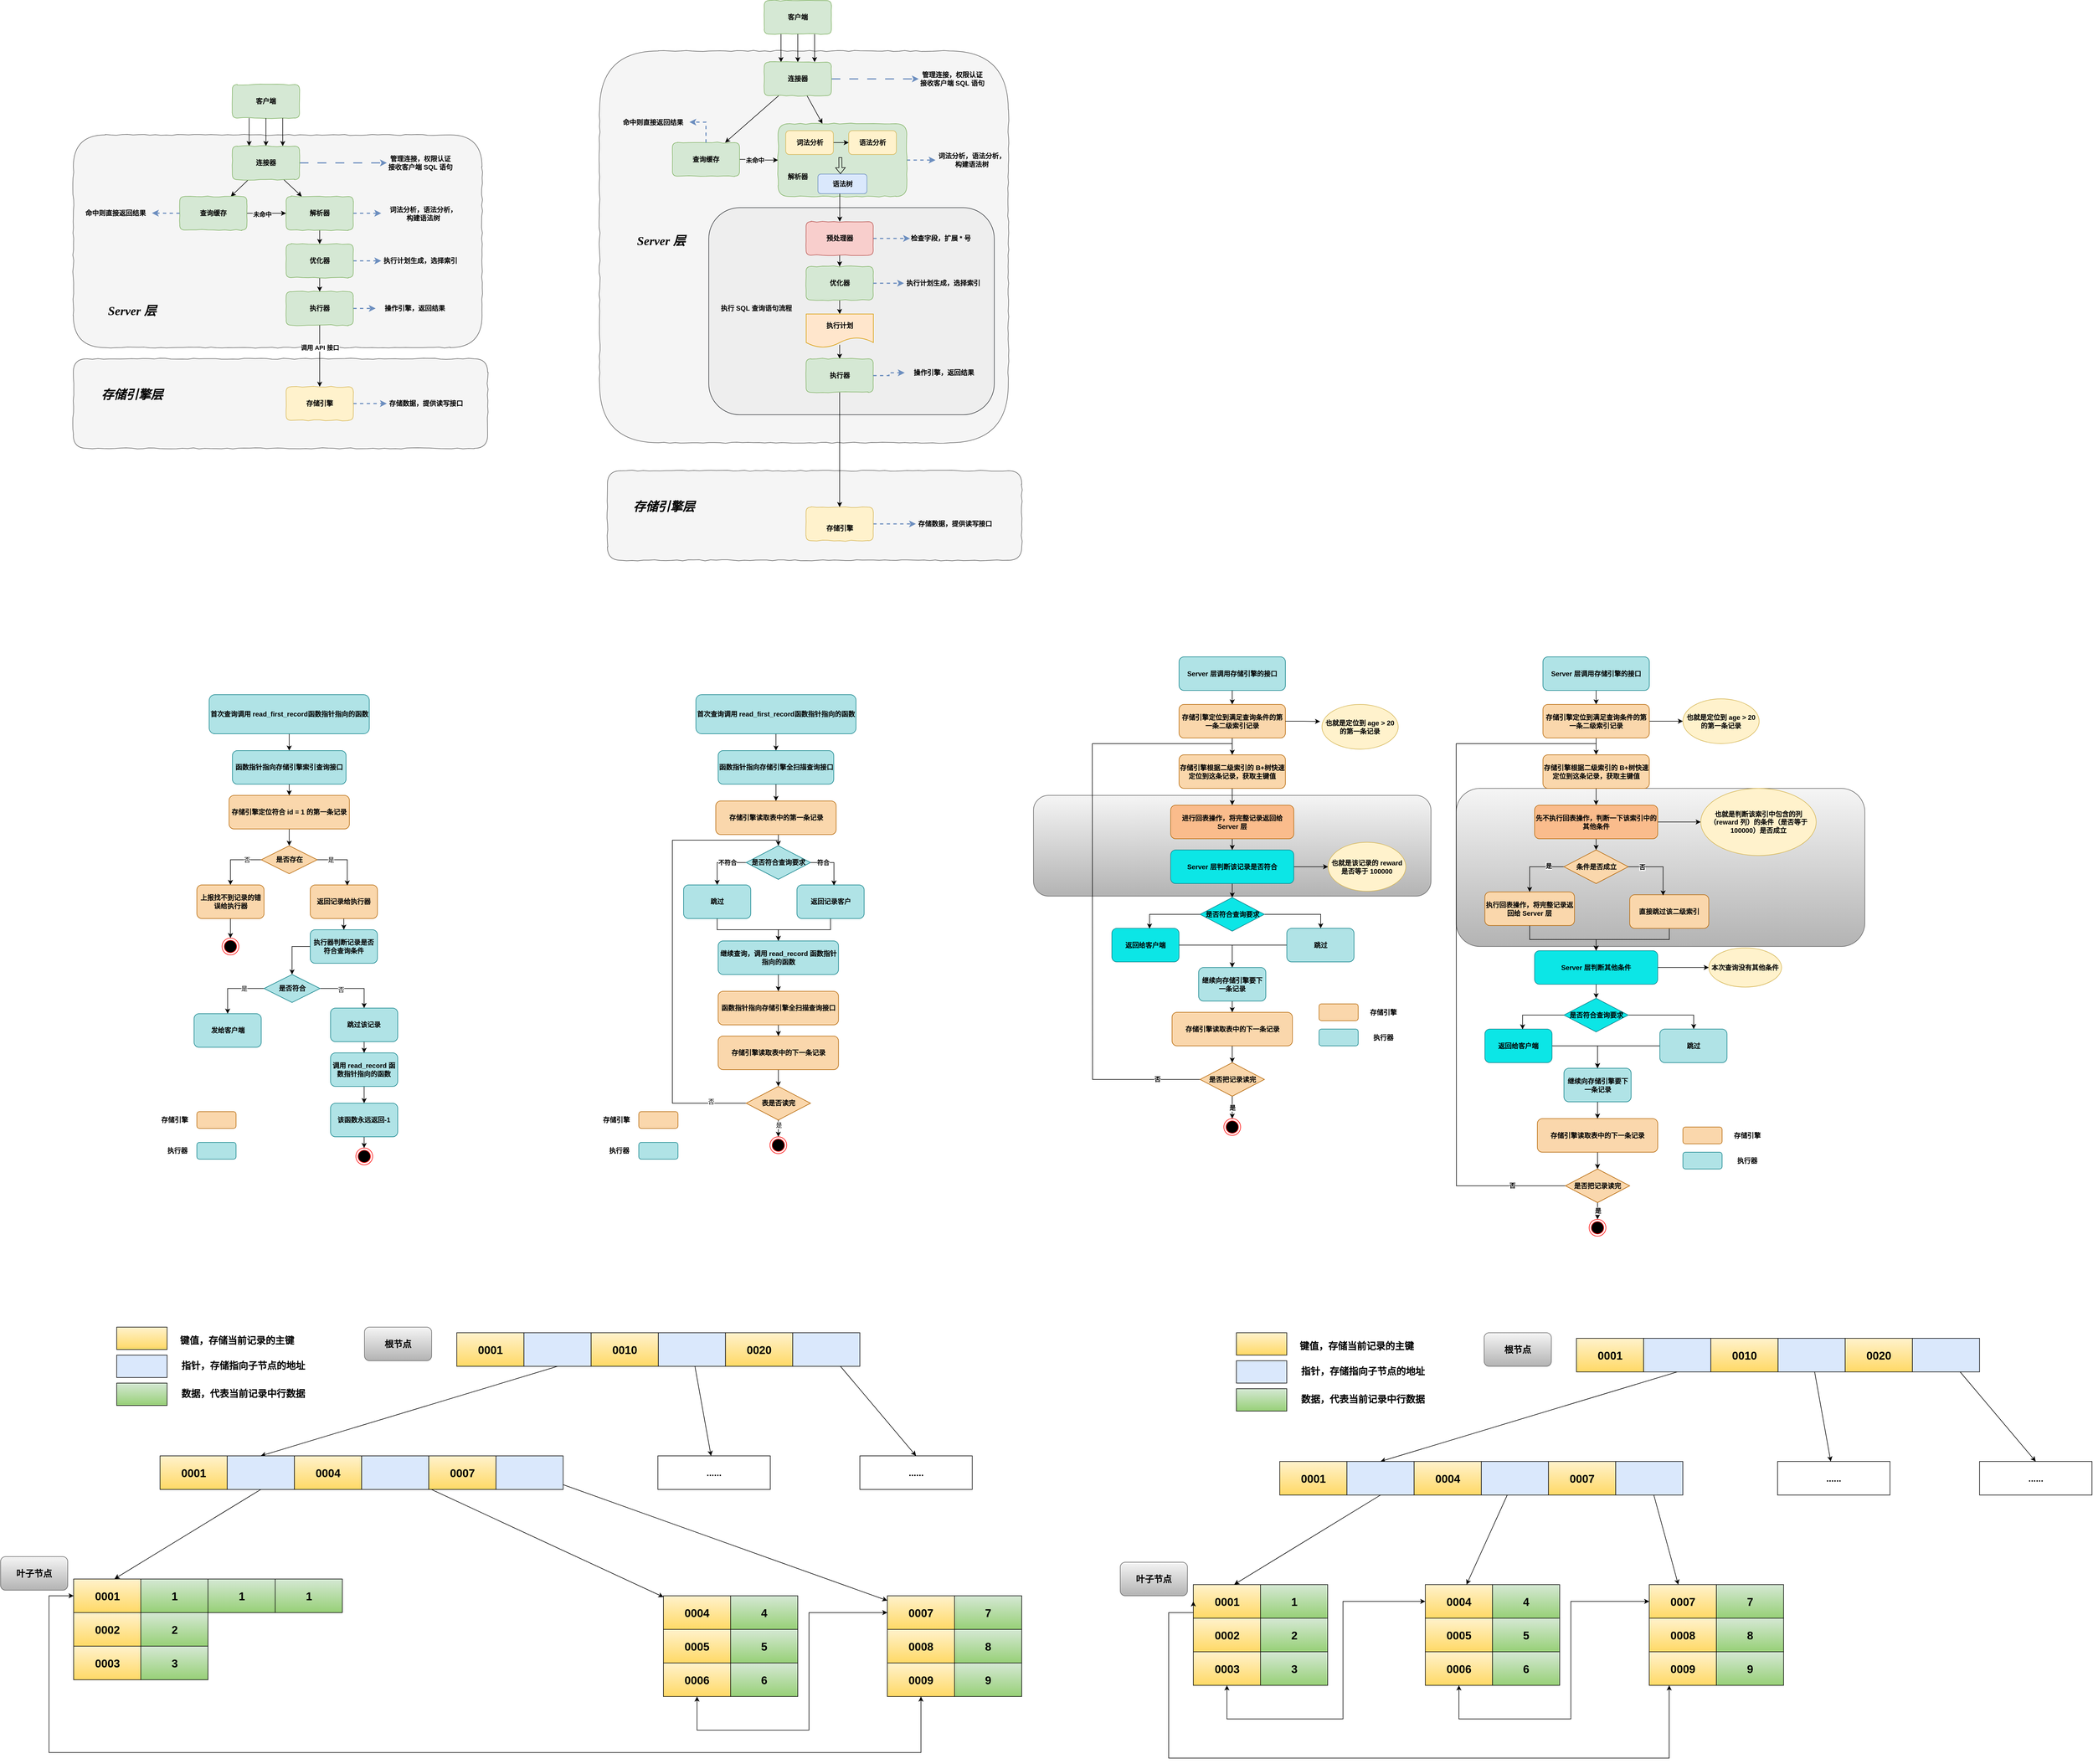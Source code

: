 <mxfile version="24.6.5" type="github">
  <diagram name="第 1 页" id="MEACxN7ZedEybKg8wjWV">
    <mxGraphModel dx="2620" dy="1318" grid="1" gridSize="10" guides="1" tooltips="1" connect="1" arrows="1" fold="1" page="0" pageScale="1" pageWidth="827" pageHeight="1169" math="0" shadow="0">
      <root>
        <mxCell id="0" />
        <mxCell id="1" parent="0" />
        <mxCell id="HuYIBK7tqEcYxLUVjsVk-367" value="" style="rounded=1;whiteSpace=wrap;html=1;fillColor=#f5f5f5;gradientColor=#b3b3b3;strokeColor=#666666;" parent="1" vertex="1">
          <mxGeometry x="2540" y="1427.5" width="730" height="282.5" as="geometry" />
        </mxCell>
        <mxCell id="HuYIBK7tqEcYxLUVjsVk-366" value="" style="rounded=1;whiteSpace=wrap;html=1;fillColor=#f5f5f5;gradientColor=#b3b3b3;strokeColor=#666666;" parent="1" vertex="1">
          <mxGeometry x="1785" y="1440" width="710" height="180" as="geometry" />
        </mxCell>
        <mxCell id="HuYIBK7tqEcYxLUVjsVk-5" value="" style="rounded=1;whiteSpace=wrap;html=1;comic=1;fontStyle=1;fillColor=#f5f5f5;strokeColor=#666666;fontColor=#333333;" parent="1" vertex="1">
          <mxGeometry x="70" y="260" width="730" height="380" as="geometry" />
        </mxCell>
        <mxCell id="HuYIBK7tqEcYxLUVjsVk-39" style="edgeStyle=orthogonalEdgeStyle;rounded=0;orthogonalLoop=1;jettySize=auto;html=1;entryX=0.25;entryY=0;entryDx=0;entryDy=0;" parent="1" source="HuYIBK7tqEcYxLUVjsVk-2" target="HuYIBK7tqEcYxLUVjsVk-4" edge="1">
          <mxGeometry relative="1" as="geometry">
            <Array as="points">
              <mxPoint x="384" y="250" />
              <mxPoint x="384" y="250" />
            </Array>
          </mxGeometry>
        </mxCell>
        <mxCell id="HuYIBK7tqEcYxLUVjsVk-2" value="客户端" style="rounded=1;whiteSpace=wrap;html=1;comic=1;fontStyle=1;fillColor=#d5e8d4;strokeColor=#82b366;" parent="1" vertex="1">
          <mxGeometry x="354" y="170" width="120" height="60" as="geometry" />
        </mxCell>
        <mxCell id="HuYIBK7tqEcYxLUVjsVk-18" style="rounded=0;orthogonalLoop=1;jettySize=auto;html=1;" parent="1" source="HuYIBK7tqEcYxLUVjsVk-4" target="HuYIBK7tqEcYxLUVjsVk-15" edge="1">
          <mxGeometry relative="1" as="geometry" />
        </mxCell>
        <mxCell id="HuYIBK7tqEcYxLUVjsVk-19" style="rounded=0;orthogonalLoop=1;jettySize=auto;html=1;" parent="1" source="HuYIBK7tqEcYxLUVjsVk-4" target="HuYIBK7tqEcYxLUVjsVk-16" edge="1">
          <mxGeometry relative="1" as="geometry" />
        </mxCell>
        <mxCell id="HuYIBK7tqEcYxLUVjsVk-27" style="edgeStyle=orthogonalEdgeStyle;rounded=1;orthogonalLoop=1;jettySize=auto;html=1;entryX=0;entryY=0.5;entryDx=0;entryDy=0;fillColor=#dae8fc;strokeColor=#6c8ebf;curved=0;dashed=1;dashPattern=8 8;strokeWidth=2;" parent="1" source="HuYIBK7tqEcYxLUVjsVk-4" target="HuYIBK7tqEcYxLUVjsVk-14" edge="1">
          <mxGeometry relative="1" as="geometry" />
        </mxCell>
        <mxCell id="HuYIBK7tqEcYxLUVjsVk-10" style="edgeStyle=orthogonalEdgeStyle;rounded=0;orthogonalLoop=1;jettySize=auto;html=1;" parent="1" source="HuYIBK7tqEcYxLUVjsVk-2" target="HuYIBK7tqEcYxLUVjsVk-4" edge="1">
          <mxGeometry relative="1" as="geometry">
            <mxPoint x="414.64" y="261.48" as="targetPoint" />
          </mxGeometry>
        </mxCell>
        <mxCell id="HuYIBK7tqEcYxLUVjsVk-13" style="edgeStyle=orthogonalEdgeStyle;rounded=0;orthogonalLoop=1;jettySize=auto;html=1;entryX=0.75;entryY=0;entryDx=0;entryDy=0;exitX=0.75;exitY=1;exitDx=0;exitDy=0;" parent="1" source="HuYIBK7tqEcYxLUVjsVk-2" target="HuYIBK7tqEcYxLUVjsVk-4" edge="1">
          <mxGeometry relative="1" as="geometry">
            <mxPoint x="424" y="230" as="sourcePoint" />
            <mxPoint x="443.5" y="259.26" as="targetPoint" />
          </mxGeometry>
        </mxCell>
        <mxCell id="HuYIBK7tqEcYxLUVjsVk-14" value="管理连接，权限认证&lt;div&gt;接收客户端 SQL 语句&lt;/div&gt;" style="text;html=1;align=center;verticalAlign=middle;whiteSpace=wrap;rounded=0;fontStyle=1" parent="1" vertex="1">
          <mxGeometry x="630" y="287.5" width="120" height="45" as="geometry" />
        </mxCell>
        <mxCell id="HuYIBK7tqEcYxLUVjsVk-52" style="edgeStyle=orthogonalEdgeStyle;rounded=0;orthogonalLoop=1;jettySize=auto;html=1;" parent="1" source="HuYIBK7tqEcYxLUVjsVk-15" target="HuYIBK7tqEcYxLUVjsVk-16" edge="1">
          <mxGeometry relative="1" as="geometry" />
        </mxCell>
        <mxCell id="HuYIBK7tqEcYxLUVjsVk-53" value="未命中" style="edgeLabel;align=center;verticalAlign=middle;resizable=0;points=[];fontStyle=1;labelBackgroundColor=#f5f5f5;" parent="HuYIBK7tqEcYxLUVjsVk-52" vertex="1" connectable="0">
          <mxGeometry x="-0.219" y="-1" relative="1" as="geometry">
            <mxPoint as="offset" />
          </mxGeometry>
        </mxCell>
        <mxCell id="HuYIBK7tqEcYxLUVjsVk-15" value="查询缓存" style="rounded=1;whiteSpace=wrap;html=1;comic=1;fontStyle=1;fillColor=#d5e8d4;strokeColor=#82b366;" parent="1" vertex="1">
          <mxGeometry x="260" y="370" width="120" height="60" as="geometry" />
        </mxCell>
        <mxCell id="HuYIBK7tqEcYxLUVjsVk-31" style="edgeStyle=orthogonalEdgeStyle;rounded=0;orthogonalLoop=1;jettySize=auto;html=1;dashed=1;strokeWidth=2;fillColor=#dae8fc;strokeColor=#6c8ebf;" parent="1" source="HuYIBK7tqEcYxLUVjsVk-16" edge="1">
          <mxGeometry relative="1" as="geometry">
            <mxPoint x="620" y="400" as="targetPoint" />
          </mxGeometry>
        </mxCell>
        <mxCell id="HuYIBK7tqEcYxLUVjsVk-44" style="edgeStyle=orthogonalEdgeStyle;rounded=0;orthogonalLoop=1;jettySize=auto;html=1;entryX=0.5;entryY=0;entryDx=0;entryDy=0;" parent="1" source="HuYIBK7tqEcYxLUVjsVk-16" target="HuYIBK7tqEcYxLUVjsVk-23" edge="1">
          <mxGeometry relative="1" as="geometry" />
        </mxCell>
        <mxCell id="HuYIBK7tqEcYxLUVjsVk-16" value="解析器" style="rounded=1;whiteSpace=wrap;html=1;comic=1;fontStyle=1;fillColor=#d5e8d4;strokeColor=#82b366;" parent="1" vertex="1">
          <mxGeometry x="450" y="370" width="120" height="60" as="geometry" />
        </mxCell>
        <mxCell id="HuYIBK7tqEcYxLUVjsVk-20" value="词法分析，语法分析，构建语法树" style="text;html=1;align=center;verticalAlign=middle;whiteSpace=wrap;rounded=0;fontStyle=1" parent="1" vertex="1">
          <mxGeometry x="630" y="370" width="130" height="62.5" as="geometry" />
        </mxCell>
        <mxCell id="HuYIBK7tqEcYxLUVjsVk-22" value="执行计划生成，选择索引" style="text;html=1;align=center;verticalAlign=middle;whiteSpace=wrap;rounded=0;fontStyle=1" parent="1" vertex="1">
          <mxGeometry x="620" y="460" width="140" height="50" as="geometry" />
        </mxCell>
        <mxCell id="HuYIBK7tqEcYxLUVjsVk-33" style="edgeStyle=orthogonalEdgeStyle;rounded=0;orthogonalLoop=1;jettySize=auto;html=1;fillColor=#dae8fc;strokeColor=#6c8ebf;dashed=1;strokeWidth=2;" parent="1" source="HuYIBK7tqEcYxLUVjsVk-23" target="HuYIBK7tqEcYxLUVjsVk-22" edge="1">
          <mxGeometry relative="1" as="geometry" />
        </mxCell>
        <mxCell id="HuYIBK7tqEcYxLUVjsVk-45" style="edgeStyle=orthogonalEdgeStyle;rounded=0;orthogonalLoop=1;jettySize=auto;html=1;" parent="1" source="HuYIBK7tqEcYxLUVjsVk-23" target="HuYIBK7tqEcYxLUVjsVk-24" edge="1">
          <mxGeometry relative="1" as="geometry" />
        </mxCell>
        <mxCell id="HuYIBK7tqEcYxLUVjsVk-23" value="优化器" style="rounded=1;whiteSpace=wrap;html=1;comic=1;fontStyle=1;fillColor=#d5e8d4;strokeColor=#82b366;" parent="1" vertex="1">
          <mxGeometry x="450" y="455" width="120" height="60" as="geometry" />
        </mxCell>
        <mxCell id="HuYIBK7tqEcYxLUVjsVk-34" style="edgeStyle=orthogonalEdgeStyle;rounded=0;orthogonalLoop=1;jettySize=auto;html=1;dashed=1;strokeWidth=2;fillColor=#dae8fc;strokeColor=#6c8ebf;" parent="1" source="HuYIBK7tqEcYxLUVjsVk-24" target="HuYIBK7tqEcYxLUVjsVk-25" edge="1">
          <mxGeometry relative="1" as="geometry" />
        </mxCell>
        <mxCell id="HuYIBK7tqEcYxLUVjsVk-24" value="执行器" style="rounded=1;whiteSpace=wrap;html=1;comic=1;fontStyle=1;fillColor=#d5e8d4;strokeColor=#82b366;" parent="1" vertex="1">
          <mxGeometry x="450" y="540" width="120" height="60" as="geometry" />
        </mxCell>
        <mxCell id="HuYIBK7tqEcYxLUVjsVk-25" value="操作引擎，返回结果" style="text;html=1;align=center;verticalAlign=middle;whiteSpace=wrap;rounded=0;fontStyle=1" parent="1" vertex="1">
          <mxGeometry x="610" y="545" width="140" height="50" as="geometry" />
        </mxCell>
        <mxCell id="HuYIBK7tqEcYxLUVjsVk-35" value="命中则直接返回结果" style="text;html=1;align=center;verticalAlign=middle;resizable=0;points=[];autosize=1;strokeColor=none;fillColor=none;fontStyle=1" parent="1" vertex="1">
          <mxGeometry x="80" y="385" width="130" height="30" as="geometry" />
        </mxCell>
        <mxCell id="HuYIBK7tqEcYxLUVjsVk-37" style="edgeStyle=orthogonalEdgeStyle;rounded=0;orthogonalLoop=1;jettySize=auto;html=1;entryX=1.003;entryY=0.489;entryDx=0;entryDy=0;entryPerimeter=0;fillColor=#dae8fc;strokeColor=#6c8ebf;dashed=1;strokeWidth=2;" parent="1" source="HuYIBK7tqEcYxLUVjsVk-15" target="HuYIBK7tqEcYxLUVjsVk-35" edge="1">
          <mxGeometry relative="1" as="geometry" />
        </mxCell>
        <mxCell id="HuYIBK7tqEcYxLUVjsVk-38" value="Server 层" style="text;html=1;align=center;verticalAlign=middle;whiteSpace=wrap;rounded=0;fontStyle=3;fontSize=22;fontFamily=Comic Sans MS;" parent="1" vertex="1">
          <mxGeometry x="120" y="540" width="110" height="70" as="geometry" />
        </mxCell>
        <mxCell id="HuYIBK7tqEcYxLUVjsVk-4" value="连接器" style="rounded=1;whiteSpace=wrap;html=1;comic=1;fontStyle=1;fillColor=#d5e8d4;strokeColor=#82b366;" parent="1" vertex="1">
          <mxGeometry x="354" y="280" width="120" height="60" as="geometry" />
        </mxCell>
        <mxCell id="HuYIBK7tqEcYxLUVjsVk-40" value="" style="rounded=1;whiteSpace=wrap;html=1;comic=1;fontStyle=1;fillColor=#f5f5f5;strokeColor=#666666;fontColor=#333333;" parent="1" vertex="1">
          <mxGeometry x="70" y="660" width="740" height="160" as="geometry" />
        </mxCell>
        <mxCell id="HuYIBK7tqEcYxLUVjsVk-42" value="存储引擎层" style="text;html=1;align=center;verticalAlign=middle;whiteSpace=wrap;rounded=0;fontStyle=3;fontSize=22;fontFamily=Comic Sans MS;" parent="1" vertex="1">
          <mxGeometry x="115" y="690" width="120" height="70" as="geometry" />
        </mxCell>
        <mxCell id="HuYIBK7tqEcYxLUVjsVk-49" style="edgeStyle=orthogonalEdgeStyle;rounded=0;orthogonalLoop=1;jettySize=auto;html=1;entryX=0;entryY=0.5;entryDx=0;entryDy=0;fillColor=#dae8fc;strokeColor=#6c8ebf;dashed=1;strokeWidth=2;" parent="1" source="HuYIBK7tqEcYxLUVjsVk-43" target="HuYIBK7tqEcYxLUVjsVk-48" edge="1">
          <mxGeometry relative="1" as="geometry" />
        </mxCell>
        <mxCell id="HuYIBK7tqEcYxLUVjsVk-43" value="存储引擎" style="rounded=1;whiteSpace=wrap;html=1;comic=1;fontStyle=1;fillColor=#fff2cc;strokeColor=#d6b656;" parent="1" vertex="1">
          <mxGeometry x="450" y="710" width="120" height="60" as="geometry" />
        </mxCell>
        <mxCell id="HuYIBK7tqEcYxLUVjsVk-48" value="存储数据，提供读写接口" style="text;html=1;align=center;verticalAlign=middle;whiteSpace=wrap;rounded=0;fontStyle=1" parent="1" vertex="1">
          <mxGeometry x="630" y="715" width="140" height="50" as="geometry" />
        </mxCell>
        <mxCell id="HuYIBK7tqEcYxLUVjsVk-50" style="edgeStyle=orthogonalEdgeStyle;rounded=0;orthogonalLoop=1;jettySize=auto;html=1;entryX=0.5;entryY=0;entryDx=0;entryDy=0;" parent="1" source="HuYIBK7tqEcYxLUVjsVk-24" target="HuYIBK7tqEcYxLUVjsVk-43" edge="1">
          <mxGeometry relative="1" as="geometry" />
        </mxCell>
        <mxCell id="HuYIBK7tqEcYxLUVjsVk-51" value="调用 API 接口" style="edgeLabel;html=1;align=center;verticalAlign=middle;resizable=0;points=[];fontStyle=1" parent="HuYIBK7tqEcYxLUVjsVk-50" vertex="1" connectable="0">
          <mxGeometry x="-0.169" y="-3" relative="1" as="geometry">
            <mxPoint x="3" y="-6" as="offset" />
          </mxGeometry>
        </mxCell>
        <mxCell id="HuYIBK7tqEcYxLUVjsVk-54" value="" style="rounded=1;whiteSpace=wrap;html=1;comic=1;fontStyle=1;fillColor=#f5f5f5;strokeColor=#666666;fontColor=#333333;" parent="1" vertex="1">
          <mxGeometry x="1010" y="110" width="730" height="700" as="geometry" />
        </mxCell>
        <mxCell id="HuYIBK7tqEcYxLUVjsVk-55" style="edgeStyle=orthogonalEdgeStyle;rounded=0;orthogonalLoop=1;jettySize=auto;html=1;entryX=0.25;entryY=0;entryDx=0;entryDy=0;" parent="1" source="HuYIBK7tqEcYxLUVjsVk-56" target="HuYIBK7tqEcYxLUVjsVk-80" edge="1">
          <mxGeometry relative="1" as="geometry">
            <Array as="points">
              <mxPoint x="1334" y="100" />
              <mxPoint x="1334" y="100" />
            </Array>
          </mxGeometry>
        </mxCell>
        <mxCell id="HuYIBK7tqEcYxLUVjsVk-56" value="客户端" style="rounded=1;whiteSpace=wrap;html=1;comic=1;fontStyle=1;fillColor=#d5e8d4;strokeColor=#82b366;" parent="1" vertex="1">
          <mxGeometry x="1304" y="20" width="120" height="60" as="geometry" />
        </mxCell>
        <mxCell id="HuYIBK7tqEcYxLUVjsVk-57" style="rounded=0;orthogonalLoop=1;jettySize=auto;html=1;" parent="1" source="HuYIBK7tqEcYxLUVjsVk-80" target="HuYIBK7tqEcYxLUVjsVk-65" edge="1">
          <mxGeometry relative="1" as="geometry" />
        </mxCell>
        <mxCell id="HuYIBK7tqEcYxLUVjsVk-58" style="rounded=0;orthogonalLoop=1;jettySize=auto;html=1;" parent="1" source="HuYIBK7tqEcYxLUVjsVk-80" target="HuYIBK7tqEcYxLUVjsVk-68" edge="1">
          <mxGeometry relative="1" as="geometry" />
        </mxCell>
        <mxCell id="HuYIBK7tqEcYxLUVjsVk-59" style="edgeStyle=orthogonalEdgeStyle;rounded=1;orthogonalLoop=1;jettySize=auto;html=1;entryX=0;entryY=0.5;entryDx=0;entryDy=0;fillColor=#dae8fc;strokeColor=#6c8ebf;curved=0;dashed=1;dashPattern=8 8;strokeWidth=2;" parent="1" source="HuYIBK7tqEcYxLUVjsVk-80" target="HuYIBK7tqEcYxLUVjsVk-62" edge="1">
          <mxGeometry relative="1" as="geometry" />
        </mxCell>
        <mxCell id="HuYIBK7tqEcYxLUVjsVk-60" style="edgeStyle=orthogonalEdgeStyle;rounded=0;orthogonalLoop=1;jettySize=auto;html=1;" parent="1" source="HuYIBK7tqEcYxLUVjsVk-56" target="HuYIBK7tqEcYxLUVjsVk-80" edge="1">
          <mxGeometry relative="1" as="geometry">
            <mxPoint x="1364.64" y="111.48" as="targetPoint" />
          </mxGeometry>
        </mxCell>
        <mxCell id="HuYIBK7tqEcYxLUVjsVk-61" style="edgeStyle=orthogonalEdgeStyle;rounded=0;orthogonalLoop=1;jettySize=auto;html=1;entryX=0.75;entryY=0;entryDx=0;entryDy=0;exitX=0.75;exitY=1;exitDx=0;exitDy=0;" parent="1" source="HuYIBK7tqEcYxLUVjsVk-56" target="HuYIBK7tqEcYxLUVjsVk-80" edge="1">
          <mxGeometry relative="1" as="geometry">
            <mxPoint x="1374" y="80" as="sourcePoint" />
            <mxPoint x="1393.5" y="109.26" as="targetPoint" />
          </mxGeometry>
        </mxCell>
        <mxCell id="HuYIBK7tqEcYxLUVjsVk-62" value="管理连接，权限认证&lt;div&gt;接收客户端 SQL 语句&lt;/div&gt;" style="text;html=1;align=center;verticalAlign=middle;whiteSpace=wrap;rounded=0;fontStyle=1" parent="1" vertex="1">
          <mxGeometry x="1580" y="137.5" width="120" height="45" as="geometry" />
        </mxCell>
        <mxCell id="HuYIBK7tqEcYxLUVjsVk-63" style="edgeStyle=orthogonalEdgeStyle;rounded=0;orthogonalLoop=1;jettySize=auto;html=1;" parent="1" source="HuYIBK7tqEcYxLUVjsVk-65" target="HuYIBK7tqEcYxLUVjsVk-68" edge="1">
          <mxGeometry relative="1" as="geometry" />
        </mxCell>
        <mxCell id="HuYIBK7tqEcYxLUVjsVk-64" value="未命中" style="edgeLabel;align=center;verticalAlign=middle;resizable=0;points=[];fontStyle=1;labelBackgroundColor=#f5f5f5;" parent="HuYIBK7tqEcYxLUVjsVk-63" vertex="1" connectable="0">
          <mxGeometry x="-0.219" y="-1" relative="1" as="geometry">
            <mxPoint as="offset" />
          </mxGeometry>
        </mxCell>
        <mxCell id="HuYIBK7tqEcYxLUVjsVk-65" value="查询缓存" style="rounded=1;whiteSpace=wrap;html=1;comic=1;fontStyle=1;fillColor=#d5e8d4;strokeColor=#82b366;" parent="1" vertex="1">
          <mxGeometry x="1140" y="273.75" width="120" height="60" as="geometry" />
        </mxCell>
        <mxCell id="HuYIBK7tqEcYxLUVjsVk-97" style="edgeStyle=orthogonalEdgeStyle;rounded=0;orthogonalLoop=1;jettySize=auto;html=1;dashed=1;fillColor=#dae8fc;strokeColor=#6c8ebf;strokeWidth=2;" parent="1" source="HuYIBK7tqEcYxLUVjsVk-68" target="HuYIBK7tqEcYxLUVjsVk-69" edge="1">
          <mxGeometry relative="1" as="geometry" />
        </mxCell>
        <mxCell id="HuYIBK7tqEcYxLUVjsVk-68" value="" style="rounded=1;whiteSpace=wrap;html=1;comic=1;fontStyle=1;fillColor=#d5e8d4;strokeColor=#82b366;" parent="1" vertex="1">
          <mxGeometry x="1328.75" y="240" width="230" height="130" as="geometry" />
        </mxCell>
        <mxCell id="HuYIBK7tqEcYxLUVjsVk-69" value="词法分析，语法分析，构建语法树" style="text;html=1;align=center;verticalAlign=middle;whiteSpace=wrap;rounded=0;fontStyle=1" parent="1" vertex="1">
          <mxGeometry x="1610" y="273.75" width="130" height="62.5" as="geometry" />
        </mxCell>
        <mxCell id="HuYIBK7tqEcYxLUVjsVk-77" value="命中则直接返回结果" style="text;html=1;align=center;verticalAlign=middle;resizable=0;points=[];autosize=1;strokeColor=none;fillColor=none;fontStyle=1" parent="1" vertex="1">
          <mxGeometry x="1040" y="222.5" width="130" height="30" as="geometry" />
        </mxCell>
        <mxCell id="HuYIBK7tqEcYxLUVjsVk-78" style="edgeStyle=orthogonalEdgeStyle;rounded=0;orthogonalLoop=1;jettySize=auto;html=1;entryX=1.003;entryY=0.489;entryDx=0;entryDy=0;entryPerimeter=0;fillColor=#dae8fc;strokeColor=#6c8ebf;dashed=1;strokeWidth=2;" parent="1" source="HuYIBK7tqEcYxLUVjsVk-65" target="HuYIBK7tqEcYxLUVjsVk-77" edge="1">
          <mxGeometry relative="1" as="geometry" />
        </mxCell>
        <mxCell id="HuYIBK7tqEcYxLUVjsVk-79" value="Server 层" style="text;html=1;align=center;verticalAlign=middle;whiteSpace=wrap;rounded=0;fontStyle=3;fontSize=22;fontFamily=Comic Sans MS;" parent="1" vertex="1">
          <mxGeometry x="1065" y="415" width="110" height="70" as="geometry" />
        </mxCell>
        <mxCell id="HuYIBK7tqEcYxLUVjsVk-80" value="连接器" style="rounded=1;whiteSpace=wrap;html=1;comic=1;fontStyle=1;fillColor=#d5e8d4;strokeColor=#82b366;" parent="1" vertex="1">
          <mxGeometry x="1304" y="130" width="120" height="60" as="geometry" />
        </mxCell>
        <mxCell id="HuYIBK7tqEcYxLUVjsVk-81" value="" style="rounded=1;whiteSpace=wrap;html=1;comic=1;fontStyle=1;fillColor=#f5f5f5;strokeColor=#666666;fontColor=#333333;" parent="1" vertex="1">
          <mxGeometry x="1024" y="860" width="740" height="160" as="geometry" />
        </mxCell>
        <mxCell id="HuYIBK7tqEcYxLUVjsVk-82" value="存储引擎层" style="text;html=1;align=center;verticalAlign=middle;whiteSpace=wrap;rounded=0;fontStyle=3;fontSize=22;fontFamily=Comic Sans MS;" parent="1" vertex="1">
          <mxGeometry x="1065" y="890" width="120" height="70" as="geometry" />
        </mxCell>
        <mxCell id="HuYIBK7tqEcYxLUVjsVk-83" style="edgeStyle=orthogonalEdgeStyle;rounded=0;orthogonalLoop=1;jettySize=auto;html=1;entryX=0;entryY=0.5;entryDx=0;entryDy=0;fillColor=#dae8fc;strokeColor=#6c8ebf;dashed=1;strokeWidth=2;" parent="1" source="HuYIBK7tqEcYxLUVjsVk-84" target="HuYIBK7tqEcYxLUVjsVk-85" edge="1">
          <mxGeometry relative="1" as="geometry" />
        </mxCell>
        <mxCell id="HuYIBK7tqEcYxLUVjsVk-84" value="&lt;div&gt;&lt;br&gt;&lt;/div&gt;存储引擎" style="rounded=1;whiteSpace=wrap;html=1;comic=1;fontStyle=1;fillColor=#fff2cc;strokeColor=#d6b656;" parent="1" vertex="1">
          <mxGeometry x="1378.75" y="925" width="120" height="60" as="geometry" />
        </mxCell>
        <mxCell id="HuYIBK7tqEcYxLUVjsVk-85" value="存储数据，提供读写接口" style="text;html=1;align=center;verticalAlign=middle;whiteSpace=wrap;rounded=0;fontStyle=1" parent="1" vertex="1">
          <mxGeometry x="1575" y="930" width="140" height="50" as="geometry" />
        </mxCell>
        <mxCell id="HuYIBK7tqEcYxLUVjsVk-91" style="edgeStyle=orthogonalEdgeStyle;rounded=0;orthogonalLoop=1;jettySize=auto;html=1;entryX=0;entryY=0.5;entryDx=0;entryDy=0;" parent="1" source="HuYIBK7tqEcYxLUVjsVk-88" target="HuYIBK7tqEcYxLUVjsVk-90" edge="1">
          <mxGeometry relative="1" as="geometry" />
        </mxCell>
        <mxCell id="HuYIBK7tqEcYxLUVjsVk-88" value="词法分析" style="rounded=1;whiteSpace=wrap;html=1;fillColor=#fff2cc;strokeColor=#d6b656;fontStyle=1" parent="1" vertex="1">
          <mxGeometry x="1342.5" y="252.5" width="85" height="42.5" as="geometry" />
        </mxCell>
        <mxCell id="HuYIBK7tqEcYxLUVjsVk-90" value="语法分析" style="rounded=1;whiteSpace=wrap;html=1;fillColor=#fff2cc;strokeColor=#d6b656;fontStyle=1" parent="1" vertex="1">
          <mxGeometry x="1455" y="252.5" width="85" height="42.5" as="geometry" />
        </mxCell>
        <mxCell id="HuYIBK7tqEcYxLUVjsVk-92" value="语法树" style="rounded=1;whiteSpace=wrap;html=1;fillColor=#dae8fc;strokeColor=#6c8ebf;fontStyle=1" parent="1" vertex="1">
          <mxGeometry x="1400" y="330" width="87.5" height="35" as="geometry" />
        </mxCell>
        <mxCell id="HuYIBK7tqEcYxLUVjsVk-96" value="" style="endArrow=classic;html=1;rounded=0;entryX=0.46;entryY=-0.006;entryDx=0;entryDy=0;entryPerimeter=0;shape=flexArrow;endSize=3.22;endWidth=11;width=5.333;" parent="1" target="HuYIBK7tqEcYxLUVjsVk-92" edge="1">
          <mxGeometry width="50" height="50" relative="1" as="geometry">
            <mxPoint x="1440" y="300" as="sourcePoint" />
            <mxPoint x="1350" y="410" as="targetPoint" />
            <Array as="points">
              <mxPoint x="1440" y="300" />
            </Array>
          </mxGeometry>
        </mxCell>
        <mxCell id="HuYIBK7tqEcYxLUVjsVk-98" value="解析器" style="text;html=1;align=center;verticalAlign=middle;whiteSpace=wrap;rounded=0;fontStyle=1" parent="1" vertex="1">
          <mxGeometry x="1334" y="320" width="60" height="30" as="geometry" />
        </mxCell>
        <mxCell id="HuYIBK7tqEcYxLUVjsVk-101" value="" style="rounded=1;whiteSpace=wrap;html=1;fillColor=#eeeeee;strokeColor=#36393d;fillStyle=solid;" parent="1" vertex="1">
          <mxGeometry x="1205" y="390" width="510" height="370" as="geometry" />
        </mxCell>
        <mxCell id="HuYIBK7tqEcYxLUVjsVk-103" style="edgeStyle=orthogonalEdgeStyle;rounded=0;orthogonalLoop=1;jettySize=auto;html=1;entryX=0.5;entryY=0;entryDx=0;entryDy=0;" parent="1" source="HuYIBK7tqEcYxLUVjsVk-99" target="HuYIBK7tqEcYxLUVjsVk-73" edge="1">
          <mxGeometry relative="1" as="geometry" />
        </mxCell>
        <mxCell id="HuYIBK7tqEcYxLUVjsVk-290" style="edgeStyle=orthogonalEdgeStyle;rounded=0;orthogonalLoop=1;jettySize=auto;html=1;fillColor=#dae8fc;strokeColor=#6c8ebf;dashed=1;strokeWidth=2;" parent="1" source="HuYIBK7tqEcYxLUVjsVk-99" target="HuYIBK7tqEcYxLUVjsVk-289" edge="1">
          <mxGeometry relative="1" as="geometry" />
        </mxCell>
        <mxCell id="HuYIBK7tqEcYxLUVjsVk-99" value="预处理器" style="rounded=1;whiteSpace=wrap;html=1;comic=1;fontStyle=1;fillColor=#f8cecc;strokeColor=#b85450;" parent="1" vertex="1">
          <mxGeometry x="1378.75" y="415" width="120" height="60" as="geometry" />
        </mxCell>
        <mxCell id="HuYIBK7tqEcYxLUVjsVk-105" style="edgeStyle=orthogonalEdgeStyle;rounded=0;orthogonalLoop=1;jettySize=auto;html=1;entryX=0.5;entryY=0;entryDx=0;entryDy=0;" parent="1" target="HuYIBK7tqEcYxLUVjsVk-75" edge="1">
          <mxGeometry relative="1" as="geometry">
            <mxPoint x="1438.833" y="635.0" as="sourcePoint" />
          </mxGeometry>
        </mxCell>
        <mxCell id="HuYIBK7tqEcYxLUVjsVk-104" style="edgeStyle=orthogonalEdgeStyle;rounded=0;orthogonalLoop=1;jettySize=auto;html=1;entryX=0.5;entryY=0;entryDx=0;entryDy=0;" parent="1" source="HuYIBK7tqEcYxLUVjsVk-73" target="HuYIBK7tqEcYxLUVjsVk-291" edge="1">
          <mxGeometry relative="1" as="geometry">
            <mxPoint x="1438.833" y="575.0" as="targetPoint" />
          </mxGeometry>
        </mxCell>
        <mxCell id="HuYIBK7tqEcYxLUVjsVk-73" value="优化器" style="rounded=1;whiteSpace=wrap;html=1;comic=1;fontStyle=1;fillColor=#d5e8d4;strokeColor=#82b366;" parent="1" vertex="1">
          <mxGeometry x="1378.75" y="495" width="120" height="60" as="geometry" />
        </mxCell>
        <mxCell id="HuYIBK7tqEcYxLUVjsVk-294" style="edgeStyle=orthogonalEdgeStyle;rounded=0;orthogonalLoop=1;jettySize=auto;html=1;" parent="1" source="HuYIBK7tqEcYxLUVjsVk-75" target="HuYIBK7tqEcYxLUVjsVk-84" edge="1">
          <mxGeometry relative="1" as="geometry" />
        </mxCell>
        <mxCell id="HuYIBK7tqEcYxLUVjsVk-75" value="执行器" style="rounded=1;whiteSpace=wrap;html=1;comic=1;fontStyle=1;fillColor=#d5e8d4;strokeColor=#82b366;" parent="1" vertex="1">
          <mxGeometry x="1378.75" y="660" width="120" height="60" as="geometry" />
        </mxCell>
        <mxCell id="HuYIBK7tqEcYxLUVjsVk-70" value="执行计划生成，选择索引" style="text;html=1;align=center;verticalAlign=middle;whiteSpace=wrap;rounded=0;fontStyle=1" parent="1" vertex="1">
          <mxGeometry x="1553.75" y="500" width="140" height="50" as="geometry" />
        </mxCell>
        <mxCell id="HuYIBK7tqEcYxLUVjsVk-71" style="edgeStyle=orthogonalEdgeStyle;rounded=0;orthogonalLoop=1;jettySize=auto;html=1;fillColor=#dae8fc;strokeColor=#6c8ebf;dashed=1;strokeWidth=2;" parent="1" source="HuYIBK7tqEcYxLUVjsVk-73" target="HuYIBK7tqEcYxLUVjsVk-70" edge="1">
          <mxGeometry relative="1" as="geometry" />
        </mxCell>
        <mxCell id="HuYIBK7tqEcYxLUVjsVk-76" value="操作引擎，返回结果" style="text;html=1;align=center;verticalAlign=middle;whiteSpace=wrap;rounded=0;fontStyle=1" parent="1" vertex="1">
          <mxGeometry x="1555" y="660" width="140" height="50" as="geometry" />
        </mxCell>
        <mxCell id="HuYIBK7tqEcYxLUVjsVk-74" style="edgeStyle=orthogonalEdgeStyle;rounded=0;orthogonalLoop=1;jettySize=auto;html=1;dashed=1;strokeWidth=2;fillColor=#dae8fc;strokeColor=#6c8ebf;" parent="1" source="HuYIBK7tqEcYxLUVjsVk-75" target="HuYIBK7tqEcYxLUVjsVk-76" edge="1">
          <mxGeometry relative="1" as="geometry" />
        </mxCell>
        <mxCell id="HuYIBK7tqEcYxLUVjsVk-108" value="执行 SQL 查询语句流程" style="text;html=1;align=center;verticalAlign=middle;whiteSpace=wrap;rounded=0;fontStyle=1" parent="1" vertex="1">
          <mxGeometry x="1225" y="525" width="130" height="90" as="geometry" />
        </mxCell>
        <mxCell id="HuYIBK7tqEcYxLUVjsVk-109" style="edgeStyle=orthogonalEdgeStyle;rounded=0;orthogonalLoop=1;jettySize=auto;html=1;" parent="1" source="HuYIBK7tqEcYxLUVjsVk-92" target="HuYIBK7tqEcYxLUVjsVk-99" edge="1">
          <mxGeometry relative="1" as="geometry">
            <Array as="points">
              <mxPoint x="1439" y="380" />
              <mxPoint x="1439" y="380" />
            </Array>
          </mxGeometry>
        </mxCell>
        <mxCell id="HuYIBK7tqEcYxLUVjsVk-123" style="edgeStyle=orthogonalEdgeStyle;rounded=0;orthogonalLoop=1;jettySize=auto;html=1;" parent="1" source="HuYIBK7tqEcYxLUVjsVk-111" target="HuYIBK7tqEcYxLUVjsVk-112" edge="1">
          <mxGeometry relative="1" as="geometry" />
        </mxCell>
        <mxCell id="HuYIBK7tqEcYxLUVjsVk-111" value="首次查询调用 read_first_record函数指针指向的函数" style="rounded=1;whiteSpace=wrap;html=1;fontStyle=1;fillColor=#b0e3e6;strokeColor=#0e8088;" parent="1" vertex="1">
          <mxGeometry x="312.63" y="1260" width="286" height="70" as="geometry" />
        </mxCell>
        <mxCell id="HuYIBK7tqEcYxLUVjsVk-122" style="edgeStyle=orthogonalEdgeStyle;rounded=0;orthogonalLoop=1;jettySize=auto;html=1;" parent="1" source="HuYIBK7tqEcYxLUVjsVk-112" target="HuYIBK7tqEcYxLUVjsVk-113" edge="1">
          <mxGeometry relative="1" as="geometry" />
        </mxCell>
        <mxCell id="HuYIBK7tqEcYxLUVjsVk-112" value="函数指针指向存储引擎索引查询接口" style="rounded=1;whiteSpace=wrap;html=1;fontStyle=1;fillColor=#b0e3e6;strokeColor=#0e8088;" parent="1" vertex="1">
          <mxGeometry x="354.13" y="1360" width="203" height="60" as="geometry" />
        </mxCell>
        <mxCell id="HuYIBK7tqEcYxLUVjsVk-121" style="edgeStyle=orthogonalEdgeStyle;rounded=0;orthogonalLoop=1;jettySize=auto;html=1;entryX=0.5;entryY=0;entryDx=0;entryDy=0;" parent="1" source="HuYIBK7tqEcYxLUVjsVk-113" target="HuYIBK7tqEcYxLUVjsVk-115" edge="1">
          <mxGeometry relative="1" as="geometry" />
        </mxCell>
        <mxCell id="HuYIBK7tqEcYxLUVjsVk-113" value="存储引擎定位符合 id = 1 的第一条记录" style="rounded=1;whiteSpace=wrap;html=1;fontStyle=1;fillColor=#fad7ac;strokeColor=#b46504;" parent="1" vertex="1">
          <mxGeometry x="348.13" y="1440" width="215" height="60" as="geometry" />
        </mxCell>
        <mxCell id="HuYIBK7tqEcYxLUVjsVk-119" style="edgeStyle=orthogonalEdgeStyle;rounded=0;orthogonalLoop=1;jettySize=auto;html=1;entryX=0.5;entryY=0;entryDx=0;entryDy=0;" parent="1" source="HuYIBK7tqEcYxLUVjsVk-115" target="HuYIBK7tqEcYxLUVjsVk-117" edge="1">
          <mxGeometry relative="1" as="geometry">
            <Array as="points">
              <mxPoint x="350.63" y="1555" />
            </Array>
          </mxGeometry>
        </mxCell>
        <mxCell id="HuYIBK7tqEcYxLUVjsVk-243" value="否" style="edgeLabel;html=1;align=center;verticalAlign=middle;resizable=0;points=[];" parent="HuYIBK7tqEcYxLUVjsVk-119" vertex="1" connectable="0">
          <mxGeometry x="-0.491" relative="1" as="geometry">
            <mxPoint as="offset" />
          </mxGeometry>
        </mxCell>
        <mxCell id="HuYIBK7tqEcYxLUVjsVk-115" value="是否存在" style="rhombus;whiteSpace=wrap;html=1;fontStyle=1;fillColor=#fad7ac;strokeColor=#b46504;" parent="1" vertex="1">
          <mxGeometry x="405.63" y="1530" width="100" height="50" as="geometry" />
        </mxCell>
        <mxCell id="HuYIBK7tqEcYxLUVjsVk-137" style="edgeStyle=orthogonalEdgeStyle;rounded=0;orthogonalLoop=1;jettySize=auto;html=1;entryX=0.5;entryY=0;entryDx=0;entryDy=0;" parent="1" source="HuYIBK7tqEcYxLUVjsVk-117" target="HuYIBK7tqEcYxLUVjsVk-136" edge="1">
          <mxGeometry relative="1" as="geometry" />
        </mxCell>
        <mxCell id="HuYIBK7tqEcYxLUVjsVk-117" value="上报找不到记录的错误给执行器" style="rounded=1;whiteSpace=wrap;html=1;fontStyle=1;fillColor=#fad7ac;strokeColor=#b46504;" parent="1" vertex="1">
          <mxGeometry x="290.63" y="1600" width="120" height="60" as="geometry" />
        </mxCell>
        <mxCell id="HuYIBK7tqEcYxLUVjsVk-135" style="edgeStyle=orthogonalEdgeStyle;rounded=0;orthogonalLoop=1;jettySize=auto;html=1;entryX=0.5;entryY=0;entryDx=0;entryDy=0;" parent="1" source="HuYIBK7tqEcYxLUVjsVk-118" target="HuYIBK7tqEcYxLUVjsVk-124" edge="1">
          <mxGeometry relative="1" as="geometry" />
        </mxCell>
        <mxCell id="HuYIBK7tqEcYxLUVjsVk-118" value="返回记录给执行器" style="rounded=1;whiteSpace=wrap;html=1;fontStyle=1;fillColor=#fad7ac;strokeColor=#b46504;" parent="1" vertex="1">
          <mxGeometry x="493.13" y="1600" width="120" height="60" as="geometry" />
        </mxCell>
        <mxCell id="HuYIBK7tqEcYxLUVjsVk-120" style="edgeStyle=orthogonalEdgeStyle;rounded=0;orthogonalLoop=1;jettySize=auto;html=1;entryX=0.551;entryY=0.017;entryDx=0;entryDy=0;entryPerimeter=0;" parent="1" source="HuYIBK7tqEcYxLUVjsVk-115" target="HuYIBK7tqEcYxLUVjsVk-118" edge="1">
          <mxGeometry relative="1" as="geometry">
            <Array as="points">
              <mxPoint x="559.63" y="1555" />
            </Array>
          </mxGeometry>
        </mxCell>
        <mxCell id="HuYIBK7tqEcYxLUVjsVk-244" value="是" style="edgeLabel;html=1;align=center;verticalAlign=middle;resizable=0;points=[];" parent="HuYIBK7tqEcYxLUVjsVk-120" vertex="1" connectable="0">
          <mxGeometry x="-0.496" y="-3" relative="1" as="geometry">
            <mxPoint x="-1" y="-3" as="offset" />
          </mxGeometry>
        </mxCell>
        <mxCell id="HuYIBK7tqEcYxLUVjsVk-134" style="edgeStyle=orthogonalEdgeStyle;rounded=0;orthogonalLoop=1;jettySize=auto;html=1;" parent="1" source="HuYIBK7tqEcYxLUVjsVk-124" target="HuYIBK7tqEcYxLUVjsVk-125" edge="1">
          <mxGeometry relative="1" as="geometry">
            <Array as="points">
              <mxPoint x="460.63" y="1710" />
            </Array>
          </mxGeometry>
        </mxCell>
        <mxCell id="HuYIBK7tqEcYxLUVjsVk-124" value="执行器判断记录是否符合查询条件" style="rounded=1;whiteSpace=wrap;html=1;fontStyle=1;fillColor=#b0e3e6;strokeColor=#0e8088;" parent="1" vertex="1">
          <mxGeometry x="493.13" y="1680" width="120" height="60" as="geometry" />
        </mxCell>
        <mxCell id="HuYIBK7tqEcYxLUVjsVk-138" style="edgeStyle=orthogonalEdgeStyle;rounded=0;orthogonalLoop=1;jettySize=auto;html=1;" parent="1" source="HuYIBK7tqEcYxLUVjsVk-125" target="HuYIBK7tqEcYxLUVjsVk-126" edge="1">
          <mxGeometry relative="1" as="geometry" />
        </mxCell>
        <mxCell id="HuYIBK7tqEcYxLUVjsVk-140" value="是" style="edgeLabel;html=1;align=center;verticalAlign=middle;resizable=0;points=[];" parent="HuYIBK7tqEcYxLUVjsVk-138" vertex="1" connectable="0">
          <mxGeometry x="-0.358" y="4" relative="1" as="geometry">
            <mxPoint y="-4" as="offset" />
          </mxGeometry>
        </mxCell>
        <mxCell id="HuYIBK7tqEcYxLUVjsVk-139" style="edgeStyle=orthogonalEdgeStyle;rounded=0;orthogonalLoop=1;jettySize=auto;html=1;" parent="1" source="HuYIBK7tqEcYxLUVjsVk-125" target="HuYIBK7tqEcYxLUVjsVk-127" edge="1">
          <mxGeometry relative="1" as="geometry" />
        </mxCell>
        <mxCell id="HuYIBK7tqEcYxLUVjsVk-141" value="否" style="edgeLabel;html=1;align=center;verticalAlign=middle;resizable=0;points=[];" parent="HuYIBK7tqEcYxLUVjsVk-139" vertex="1" connectable="0">
          <mxGeometry x="-0.345" y="-2" relative="1" as="geometry">
            <mxPoint as="offset" />
          </mxGeometry>
        </mxCell>
        <mxCell id="HuYIBK7tqEcYxLUVjsVk-125" value="是否符合" style="rhombus;whiteSpace=wrap;html=1;fontStyle=1;fillColor=#b0e3e6;strokeColor=#0e8088;" parent="1" vertex="1">
          <mxGeometry x="410.63" y="1760" width="100" height="50" as="geometry" />
        </mxCell>
        <mxCell id="HuYIBK7tqEcYxLUVjsVk-126" value="发给客户端" style="rounded=1;whiteSpace=wrap;html=1;fontStyle=1;fillColor=#b0e3e6;strokeColor=#0e8088;" parent="1" vertex="1">
          <mxGeometry x="285.63" y="1830" width="120" height="60" as="geometry" />
        </mxCell>
        <mxCell id="HuYIBK7tqEcYxLUVjsVk-144" style="edgeStyle=orthogonalEdgeStyle;rounded=0;orthogonalLoop=1;jettySize=auto;html=1;" parent="1" source="HuYIBK7tqEcYxLUVjsVk-127" target="HuYIBK7tqEcYxLUVjsVk-129" edge="1">
          <mxGeometry relative="1" as="geometry" />
        </mxCell>
        <mxCell id="HuYIBK7tqEcYxLUVjsVk-127" value="跳过该记录" style="rounded=1;whiteSpace=wrap;html=1;fontStyle=1;fillColor=#b0e3e6;strokeColor=#0e8088;" parent="1" vertex="1">
          <mxGeometry x="529.38" y="1820" width="120" height="60" as="geometry" />
        </mxCell>
        <mxCell id="HuYIBK7tqEcYxLUVjsVk-145" style="edgeStyle=orthogonalEdgeStyle;rounded=0;orthogonalLoop=1;jettySize=auto;html=1;" parent="1" source="HuYIBK7tqEcYxLUVjsVk-129" target="HuYIBK7tqEcYxLUVjsVk-131" edge="1">
          <mxGeometry relative="1" as="geometry" />
        </mxCell>
        <mxCell id="HuYIBK7tqEcYxLUVjsVk-129" value="调用 read_record 函数指针指向的函数" style="rounded=1;whiteSpace=wrap;html=1;fontStyle=1;fillColor=#b0e3e6;strokeColor=#0e8088;" parent="1" vertex="1">
          <mxGeometry x="529.38" y="1900" width="120" height="60" as="geometry" />
        </mxCell>
        <mxCell id="HuYIBK7tqEcYxLUVjsVk-146" style="edgeStyle=orthogonalEdgeStyle;rounded=0;orthogonalLoop=1;jettySize=auto;html=1;" parent="1" source="HuYIBK7tqEcYxLUVjsVk-131" target="HuYIBK7tqEcYxLUVjsVk-133" edge="1">
          <mxGeometry relative="1" as="geometry" />
        </mxCell>
        <mxCell id="HuYIBK7tqEcYxLUVjsVk-131" value="该函数永远返回-1" style="rounded=1;whiteSpace=wrap;html=1;fontStyle=1;fillColor=#b0e3e6;strokeColor=#0e8088;" parent="1" vertex="1">
          <mxGeometry x="529.38" y="1990" width="120" height="60" as="geometry" />
        </mxCell>
        <mxCell id="HuYIBK7tqEcYxLUVjsVk-133" value="" style="ellipse;html=1;shape=endState;fillColor=#000000;strokeColor=#ff0000;" parent="1" vertex="1">
          <mxGeometry x="574.63" y="2070" width="30" height="30" as="geometry" />
        </mxCell>
        <mxCell id="HuYIBK7tqEcYxLUVjsVk-136" value="" style="ellipse;html=1;shape=endState;fillColor=#000000;strokeColor=#ff0000;" parent="1" vertex="1">
          <mxGeometry x="335.63" y="1695" width="30" height="30" as="geometry" />
        </mxCell>
        <mxCell id="HuYIBK7tqEcYxLUVjsVk-148" value="" style="rounded=1;whiteSpace=wrap;html=1;fillColor=#fad7ac;strokeColor=#b46504;" parent="1" vertex="1">
          <mxGeometry x="290.63" y="2005" width="70" height="30" as="geometry" />
        </mxCell>
        <mxCell id="HuYIBK7tqEcYxLUVjsVk-149" value="" style="rounded=1;whiteSpace=wrap;html=1;fillColor=#b0e3e6;strokeColor=#0e8088;" parent="1" vertex="1">
          <mxGeometry x="290.63" y="2060" width="70" height="30" as="geometry" />
        </mxCell>
        <mxCell id="HuYIBK7tqEcYxLUVjsVk-150" value="存储引擎" style="text;html=1;align=center;verticalAlign=middle;whiteSpace=wrap;rounded=0;fontStyle=1" parent="1" vertex="1">
          <mxGeometry x="220.63" y="2005" width="60" height="30" as="geometry" />
        </mxCell>
        <mxCell id="HuYIBK7tqEcYxLUVjsVk-151" value="执行器" style="text;html=1;align=center;verticalAlign=middle;whiteSpace=wrap;rounded=0;fontStyle=1" parent="1" vertex="1">
          <mxGeometry x="225.63" y="2060" width="60" height="30" as="geometry" />
        </mxCell>
        <mxCell id="HuYIBK7tqEcYxLUVjsVk-187" style="edgeStyle=orthogonalEdgeStyle;rounded=0;orthogonalLoop=1;jettySize=auto;html=1;" parent="1" source="HuYIBK7tqEcYxLUVjsVk-188" target="HuYIBK7tqEcYxLUVjsVk-190" edge="1">
          <mxGeometry relative="1" as="geometry" />
        </mxCell>
        <mxCell id="HuYIBK7tqEcYxLUVjsVk-188" value="首次查询调用 read_first_record函数指针指向的函数" style="rounded=1;whiteSpace=wrap;html=1;fontStyle=1;fillColor=#b0e3e6;strokeColor=#0e8088;" parent="1" vertex="1">
          <mxGeometry x="1182" y="1260" width="286" height="70" as="geometry" />
        </mxCell>
        <mxCell id="HuYIBK7tqEcYxLUVjsVk-189" style="edgeStyle=orthogonalEdgeStyle;rounded=0;orthogonalLoop=1;jettySize=auto;html=1;" parent="1" source="HuYIBK7tqEcYxLUVjsVk-190" target="HuYIBK7tqEcYxLUVjsVk-192" edge="1">
          <mxGeometry relative="1" as="geometry" />
        </mxCell>
        <mxCell id="HuYIBK7tqEcYxLUVjsVk-190" value="函数指针指向存储引擎全扫描查询接口" style="rounded=1;whiteSpace=wrap;html=1;fontStyle=1;fillColor=#b0e3e6;strokeColor=#0e8088;" parent="1" vertex="1">
          <mxGeometry x="1221.75" y="1360" width="206.5" height="60" as="geometry" />
        </mxCell>
        <mxCell id="HuYIBK7tqEcYxLUVjsVk-191" style="edgeStyle=orthogonalEdgeStyle;rounded=0;orthogonalLoop=1;jettySize=auto;html=1;entryX=0.5;entryY=0;entryDx=0;entryDy=0;" parent="1" source="HuYIBK7tqEcYxLUVjsVk-192" target="HuYIBK7tqEcYxLUVjsVk-194" edge="1">
          <mxGeometry relative="1" as="geometry">
            <Array as="points">
              <mxPoint x="1330" y="1530" />
            </Array>
          </mxGeometry>
        </mxCell>
        <mxCell id="HuYIBK7tqEcYxLUVjsVk-192" value="存储引擎读取表中的第一条记录" style="rounded=1;whiteSpace=wrap;html=1;fontStyle=1;fillColor=#fad7ac;strokeColor=#b46504;" parent="1" vertex="1">
          <mxGeometry x="1217.5" y="1450" width="215" height="60" as="geometry" />
        </mxCell>
        <mxCell id="HuYIBK7tqEcYxLUVjsVk-193" style="edgeStyle=orthogonalEdgeStyle;rounded=0;orthogonalLoop=1;jettySize=auto;html=1;entryX=0.5;entryY=0;entryDx=0;entryDy=0;" parent="1" source="HuYIBK7tqEcYxLUVjsVk-194" target="HuYIBK7tqEcYxLUVjsVk-196" edge="1">
          <mxGeometry relative="1" as="geometry">
            <Array as="points">
              <mxPoint x="1220" y="1560" />
            </Array>
          </mxGeometry>
        </mxCell>
        <mxCell id="HuYIBK7tqEcYxLUVjsVk-220" value="不符合" style="edgeLabel;html=1;align=center;verticalAlign=middle;resizable=0;points=[];fontStyle=1" parent="HuYIBK7tqEcYxLUVjsVk-193" vertex="1" connectable="0">
          <mxGeometry x="-0.083" y="-2" relative="1" as="geometry">
            <mxPoint x="8" y="2" as="offset" />
          </mxGeometry>
        </mxCell>
        <mxCell id="HuYIBK7tqEcYxLUVjsVk-194" value="是否符合查询要求" style="rhombus;whiteSpace=wrap;html=1;fontStyle=1;fillColor=#b0e3e6;strokeColor=#0e8088;" parent="1" vertex="1">
          <mxGeometry x="1271.75" y="1530" width="115" height="60" as="geometry" />
        </mxCell>
        <mxCell id="HuYIBK7tqEcYxLUVjsVk-228" style="edgeStyle=orthogonalEdgeStyle;rounded=0;orthogonalLoop=1;jettySize=auto;html=1;entryX=0.5;entryY=0;entryDx=0;entryDy=0;" parent="1" source="HuYIBK7tqEcYxLUVjsVk-196" target="HuYIBK7tqEcYxLUVjsVk-225" edge="1">
          <mxGeometry relative="1" as="geometry" />
        </mxCell>
        <mxCell id="HuYIBK7tqEcYxLUVjsVk-196" value="跳过" style="rounded=1;whiteSpace=wrap;html=1;fontStyle=1;fillColor=#b0e3e6;strokeColor=#0e8088;" parent="1" vertex="1">
          <mxGeometry x="1160" y="1600" width="120" height="60" as="geometry" />
        </mxCell>
        <mxCell id="HuYIBK7tqEcYxLUVjsVk-197" style="edgeStyle=orthogonalEdgeStyle;rounded=0;orthogonalLoop=1;jettySize=auto;html=1;entryX=0.5;entryY=0;entryDx=0;entryDy=0;" parent="1" source="HuYIBK7tqEcYxLUVjsVk-198" target="HuYIBK7tqEcYxLUVjsVk-225" edge="1">
          <mxGeometry relative="1" as="geometry">
            <mxPoint x="1423" y="1680" as="targetPoint" />
          </mxGeometry>
        </mxCell>
        <mxCell id="HuYIBK7tqEcYxLUVjsVk-198" value="返回记录客户" style="rounded=1;whiteSpace=wrap;html=1;fontStyle=1;fillColor=#b0e3e6;strokeColor=#0e8088;" parent="1" vertex="1">
          <mxGeometry x="1362.5" y="1600" width="120" height="60" as="geometry" />
        </mxCell>
        <mxCell id="HuYIBK7tqEcYxLUVjsVk-199" style="edgeStyle=orthogonalEdgeStyle;rounded=0;orthogonalLoop=1;jettySize=auto;html=1;entryX=0.551;entryY=0.017;entryDx=0;entryDy=0;entryPerimeter=0;" parent="1" source="HuYIBK7tqEcYxLUVjsVk-194" target="HuYIBK7tqEcYxLUVjsVk-198" edge="1">
          <mxGeometry relative="1" as="geometry">
            <Array as="points">
              <mxPoint x="1429" y="1560" />
            </Array>
          </mxGeometry>
        </mxCell>
        <mxCell id="HuYIBK7tqEcYxLUVjsVk-221" value="符合" style="edgeLabel;html=1;align=center;verticalAlign=middle;resizable=0;points=[];fontStyle=1" parent="HuYIBK7tqEcYxLUVjsVk-199" vertex="1" connectable="0">
          <mxGeometry x="-0.475" relative="1" as="geometry">
            <mxPoint as="offset" />
          </mxGeometry>
        </mxCell>
        <mxCell id="HuYIBK7tqEcYxLUVjsVk-216" value="" style="rounded=1;whiteSpace=wrap;html=1;fillColor=#fad7ac;strokeColor=#b46504;" parent="1" vertex="1">
          <mxGeometry x="1080" y="2005" width="70" height="30" as="geometry" />
        </mxCell>
        <mxCell id="HuYIBK7tqEcYxLUVjsVk-217" value="" style="rounded=1;whiteSpace=wrap;html=1;fillColor=#b0e3e6;strokeColor=#0e8088;" parent="1" vertex="1">
          <mxGeometry x="1080" y="2060" width="70" height="30" as="geometry" />
        </mxCell>
        <mxCell id="HuYIBK7tqEcYxLUVjsVk-218" value="存储引擎" style="text;html=1;align=center;verticalAlign=middle;whiteSpace=wrap;rounded=0;fontStyle=1" parent="1" vertex="1">
          <mxGeometry x="1010" y="2005" width="60" height="30" as="geometry" />
        </mxCell>
        <mxCell id="HuYIBK7tqEcYxLUVjsVk-219" value="执行器" style="text;html=1;align=center;verticalAlign=middle;whiteSpace=wrap;rounded=0;fontStyle=1" parent="1" vertex="1">
          <mxGeometry x="1015" y="2060" width="60" height="30" as="geometry" />
        </mxCell>
        <mxCell id="HuYIBK7tqEcYxLUVjsVk-231" style="edgeStyle=orthogonalEdgeStyle;rounded=0;orthogonalLoop=1;jettySize=auto;html=1;entryX=0.5;entryY=0;entryDx=0;entryDy=0;" parent="1" source="HuYIBK7tqEcYxLUVjsVk-225" target="HuYIBK7tqEcYxLUVjsVk-226" edge="1">
          <mxGeometry relative="1" as="geometry" />
        </mxCell>
        <mxCell id="HuYIBK7tqEcYxLUVjsVk-225" value="继续查询，调用 read_record 函数指针指向的函数" style="rounded=1;whiteSpace=wrap;html=1;fontStyle=1;fillColor=#b0e3e6;strokeColor=#0e8088;" parent="1" vertex="1">
          <mxGeometry x="1221.75" y="1700" width="215" height="60" as="geometry" />
        </mxCell>
        <mxCell id="HuYIBK7tqEcYxLUVjsVk-233" style="edgeStyle=orthogonalEdgeStyle;rounded=0;orthogonalLoop=1;jettySize=auto;html=1;" parent="1" source="HuYIBK7tqEcYxLUVjsVk-226" target="HuYIBK7tqEcYxLUVjsVk-227" edge="1">
          <mxGeometry relative="1" as="geometry" />
        </mxCell>
        <mxCell id="HuYIBK7tqEcYxLUVjsVk-226" value="函数指针指向存储引擎全扫描查询接口" style="rounded=1;whiteSpace=wrap;html=1;fontStyle=1;fillColor=#fad7ac;strokeColor=#b46504;" parent="1" vertex="1">
          <mxGeometry x="1221.75" y="1790" width="215" height="60" as="geometry" />
        </mxCell>
        <mxCell id="HuYIBK7tqEcYxLUVjsVk-234" style="edgeStyle=orthogonalEdgeStyle;rounded=0;orthogonalLoop=1;jettySize=auto;html=1;endArrow=none;endFill=0;exitX=0;exitY=0.5;exitDx=0;exitDy=0;" parent="1" source="HuYIBK7tqEcYxLUVjsVk-236" edge="1">
          <mxGeometry relative="1" as="geometry">
            <mxPoint x="1140" y="1520" as="targetPoint" />
            <Array as="points">
              <mxPoint x="1140" y="1990" />
            </Array>
          </mxGeometry>
        </mxCell>
        <mxCell id="HuYIBK7tqEcYxLUVjsVk-238" value="否" style="edgeLabel;html=1;align=center;verticalAlign=middle;resizable=0;points=[];" parent="HuYIBK7tqEcYxLUVjsVk-234" vertex="1" connectable="0">
          <mxGeometry x="-0.789" y="-3" relative="1" as="geometry">
            <mxPoint as="offset" />
          </mxGeometry>
        </mxCell>
        <mxCell id="HuYIBK7tqEcYxLUVjsVk-237" style="edgeStyle=orthogonalEdgeStyle;rounded=0;orthogonalLoop=1;jettySize=auto;html=1;entryX=0.5;entryY=0;entryDx=0;entryDy=0;" parent="1" source="HuYIBK7tqEcYxLUVjsVk-227" target="HuYIBK7tqEcYxLUVjsVk-236" edge="1">
          <mxGeometry relative="1" as="geometry" />
        </mxCell>
        <mxCell id="HuYIBK7tqEcYxLUVjsVk-227" value="存储引擎读取表中的下一条记录" style="rounded=1;whiteSpace=wrap;html=1;fontStyle=1;fillColor=#fad7ac;strokeColor=#b46504;" parent="1" vertex="1">
          <mxGeometry x="1221.75" y="1870" width="215" height="60" as="geometry" />
        </mxCell>
        <mxCell id="HuYIBK7tqEcYxLUVjsVk-235" value="" style="endArrow=none;html=1;rounded=0;" parent="1" edge="1">
          <mxGeometry width="50" height="50" relative="1" as="geometry">
            <mxPoint x="1140" y="1520" as="sourcePoint" />
            <mxPoint x="1330" y="1520" as="targetPoint" />
          </mxGeometry>
        </mxCell>
        <mxCell id="HuYIBK7tqEcYxLUVjsVk-240" style="edgeStyle=orthogonalEdgeStyle;rounded=0;orthogonalLoop=1;jettySize=auto;html=1;entryX=0.5;entryY=0;entryDx=0;entryDy=0;" parent="1" source="HuYIBK7tqEcYxLUVjsVk-236" target="HuYIBK7tqEcYxLUVjsVk-239" edge="1">
          <mxGeometry relative="1" as="geometry" />
        </mxCell>
        <mxCell id="HuYIBK7tqEcYxLUVjsVk-241" value="是" style="edgeLabel;html=1;align=center;verticalAlign=middle;resizable=0;points=[];" parent="HuYIBK7tqEcYxLUVjsVk-240" vertex="1" connectable="0">
          <mxGeometry x="-0.634" y="-1" relative="1" as="geometry">
            <mxPoint x="1" as="offset" />
          </mxGeometry>
        </mxCell>
        <mxCell id="HuYIBK7tqEcYxLUVjsVk-236" value="表是否读完" style="rhombus;whiteSpace=wrap;html=1;fontStyle=1;fillColor=#fad7ac;strokeColor=#b46504;" parent="1" vertex="1">
          <mxGeometry x="1271.75" y="1960" width="115" height="60" as="geometry" />
        </mxCell>
        <mxCell id="HuYIBK7tqEcYxLUVjsVk-239" value="" style="ellipse;html=1;shape=endState;fillColor=#000000;strokeColor=#ff0000;" parent="1" vertex="1">
          <mxGeometry x="1314.25" y="2050" width="30" height="30" as="geometry" />
        </mxCell>
        <mxCell id="HuYIBK7tqEcYxLUVjsVk-260" style="edgeStyle=orthogonalEdgeStyle;rounded=0;orthogonalLoop=1;jettySize=auto;html=1;entryX=0.5;entryY=0;entryDx=0;entryDy=0;" parent="1" source="HuYIBK7tqEcYxLUVjsVk-245" target="HuYIBK7tqEcYxLUVjsVk-246" edge="1">
          <mxGeometry relative="1" as="geometry" />
        </mxCell>
        <mxCell id="HuYIBK7tqEcYxLUVjsVk-245" value="Server 层调用存储引擎的接口" style="rounded=1;whiteSpace=wrap;html=1;fillColor=#b0e3e6;strokeColor=#0e8088;fontStyle=1" parent="1" vertex="1">
          <mxGeometry x="2045" y="1192.5" width="190" height="60" as="geometry" />
        </mxCell>
        <mxCell id="HuYIBK7tqEcYxLUVjsVk-261" style="edgeStyle=orthogonalEdgeStyle;rounded=0;orthogonalLoop=1;jettySize=auto;html=1;entryX=0.5;entryY=0;entryDx=0;entryDy=0;" parent="1" source="HuYIBK7tqEcYxLUVjsVk-246" target="HuYIBK7tqEcYxLUVjsVk-247" edge="1">
          <mxGeometry relative="1" as="geometry" />
        </mxCell>
        <mxCell id="HuYIBK7tqEcYxLUVjsVk-246" value="存储引擎定位到满足查询条件的第一条二级索引记录" style="rounded=1;whiteSpace=wrap;html=1;fillColor=#fad7ac;strokeColor=#b46504;fontStyle=1" parent="1" vertex="1">
          <mxGeometry x="2045" y="1277.5" width="190" height="60" as="geometry" />
        </mxCell>
        <mxCell id="HuYIBK7tqEcYxLUVjsVk-262" style="edgeStyle=orthogonalEdgeStyle;rounded=0;orthogonalLoop=1;jettySize=auto;html=1;entryX=0.5;entryY=0;entryDx=0;entryDy=0;" parent="1" source="HuYIBK7tqEcYxLUVjsVk-247" target="HuYIBK7tqEcYxLUVjsVk-248" edge="1">
          <mxGeometry relative="1" as="geometry" />
        </mxCell>
        <mxCell id="HuYIBK7tqEcYxLUVjsVk-247" value="存储引擎根据二级索引的 B+树快速定位到这条记录，获取主键值" style="rounded=1;whiteSpace=wrap;html=1;fillColor=#fad7ac;strokeColor=#b46504;fontStyle=1" parent="1" vertex="1">
          <mxGeometry x="2045" y="1367.5" width="190" height="60" as="geometry" />
        </mxCell>
        <mxCell id="HuYIBK7tqEcYxLUVjsVk-263" style="edgeStyle=orthogonalEdgeStyle;rounded=0;orthogonalLoop=1;jettySize=auto;html=1;entryX=0.5;entryY=0;entryDx=0;entryDy=0;" parent="1" source="HuYIBK7tqEcYxLUVjsVk-248" target="HuYIBK7tqEcYxLUVjsVk-249" edge="1">
          <mxGeometry relative="1" as="geometry" />
        </mxCell>
        <mxCell id="HuYIBK7tqEcYxLUVjsVk-248" value="进行回表操作，将完整记录返回给 Server 层" style="rounded=1;whiteSpace=wrap;html=1;fillColor=#FABC8C;strokeColor=#b46504;fontStyle=1" parent="1" vertex="1">
          <mxGeometry x="2030" y="1457.5" width="220" height="60" as="geometry" />
        </mxCell>
        <mxCell id="HuYIBK7tqEcYxLUVjsVk-264" style="edgeStyle=orthogonalEdgeStyle;rounded=0;orthogonalLoop=1;jettySize=auto;html=1;" parent="1" source="HuYIBK7tqEcYxLUVjsVk-249" target="HuYIBK7tqEcYxLUVjsVk-251" edge="1">
          <mxGeometry relative="1" as="geometry" />
        </mxCell>
        <mxCell id="HuYIBK7tqEcYxLUVjsVk-354" style="edgeStyle=orthogonalEdgeStyle;rounded=0;orthogonalLoop=1;jettySize=auto;html=1;entryX=0;entryY=0.5;entryDx=0;entryDy=0;" parent="1" source="HuYIBK7tqEcYxLUVjsVk-249" target="HuYIBK7tqEcYxLUVjsVk-353" edge="1">
          <mxGeometry relative="1" as="geometry" />
        </mxCell>
        <mxCell id="HuYIBK7tqEcYxLUVjsVk-249" value="Server 层判断该记录是否符合" style="rounded=1;whiteSpace=wrap;html=1;fillColor=#0CE6E6;strokeColor=#0e8088;fontStyle=1" parent="1" vertex="1">
          <mxGeometry x="2030" y="1537.5" width="220" height="60" as="geometry" />
        </mxCell>
        <mxCell id="HuYIBK7tqEcYxLUVjsVk-266" style="edgeStyle=orthogonalEdgeStyle;rounded=0;orthogonalLoop=1;jettySize=auto;html=1;" parent="1" source="HuYIBK7tqEcYxLUVjsVk-251" target="HuYIBK7tqEcYxLUVjsVk-253" edge="1">
          <mxGeometry relative="1" as="geometry">
            <Array as="points">
              <mxPoint x="2298" y="1652.5" />
            </Array>
          </mxGeometry>
        </mxCell>
        <mxCell id="HuYIBK7tqEcYxLUVjsVk-251" value="是否符合查询要求" style="rhombus;whiteSpace=wrap;html=1;fontStyle=1;fillColor=#0CE6E6;strokeColor=#0e8088;" parent="1" vertex="1">
          <mxGeometry x="2082.5" y="1622.5" width="115" height="60" as="geometry" />
        </mxCell>
        <mxCell id="HuYIBK7tqEcYxLUVjsVk-281" style="edgeStyle=orthogonalEdgeStyle;rounded=0;orthogonalLoop=1;jettySize=auto;html=1;" parent="1" source="HuYIBK7tqEcYxLUVjsVk-252" target="HuYIBK7tqEcYxLUVjsVk-254" edge="1">
          <mxGeometry relative="1" as="geometry" />
        </mxCell>
        <mxCell id="HuYIBK7tqEcYxLUVjsVk-252" value="返回给客户端" style="rounded=1;whiteSpace=wrap;html=1;fillColor=#0CE6E6;strokeColor=#0e8088;fontStyle=1" parent="1" vertex="1">
          <mxGeometry x="1925" y="1677.5" width="120" height="60" as="geometry" />
        </mxCell>
        <mxCell id="HuYIBK7tqEcYxLUVjsVk-282" style="edgeStyle=orthogonalEdgeStyle;rounded=0;orthogonalLoop=1;jettySize=auto;html=1;entryX=0.5;entryY=0;entryDx=0;entryDy=0;" parent="1" source="HuYIBK7tqEcYxLUVjsVk-253" target="HuYIBK7tqEcYxLUVjsVk-254" edge="1">
          <mxGeometry relative="1" as="geometry" />
        </mxCell>
        <mxCell id="HuYIBK7tqEcYxLUVjsVk-253" value="跳过" style="rounded=1;whiteSpace=wrap;html=1;fillColor=#b0e3e6;strokeColor=#0e8088;fontStyle=1" parent="1" vertex="1">
          <mxGeometry x="2237.5" y="1677.5" width="120" height="60" as="geometry" />
        </mxCell>
        <mxCell id="HuYIBK7tqEcYxLUVjsVk-268" style="edgeStyle=orthogonalEdgeStyle;rounded=0;orthogonalLoop=1;jettySize=auto;html=1;entryX=0.5;entryY=0;entryDx=0;entryDy=0;" parent="1" source="HuYIBK7tqEcYxLUVjsVk-254" target="HuYIBK7tqEcYxLUVjsVk-270" edge="1">
          <mxGeometry relative="1" as="geometry" />
        </mxCell>
        <mxCell id="HuYIBK7tqEcYxLUVjsVk-254" value="继续向存储引擎要下一条记录" style="rounded=1;whiteSpace=wrap;html=1;fillColor=#b0e3e6;strokeColor=#0e8088;fontStyle=1" parent="1" vertex="1">
          <mxGeometry x="2080" y="1747.5" width="120" height="60" as="geometry" />
        </mxCell>
        <mxCell id="HuYIBK7tqEcYxLUVjsVk-258" style="edgeStyle=orthogonalEdgeStyle;rounded=0;orthogonalLoop=1;jettySize=auto;html=1;" parent="1" source="HuYIBK7tqEcYxLUVjsVk-256" target="HuYIBK7tqEcYxLUVjsVk-257" edge="1">
          <mxGeometry relative="1" as="geometry" />
        </mxCell>
        <mxCell id="HuYIBK7tqEcYxLUVjsVk-259" value="是" style="edgeLabel;html=1;align=center;verticalAlign=middle;resizable=0;points=[];fontStyle=1" parent="HuYIBK7tqEcYxLUVjsVk-258" vertex="1" connectable="0">
          <mxGeometry x="0.035" relative="1" as="geometry">
            <mxPoint as="offset" />
          </mxGeometry>
        </mxCell>
        <mxCell id="HuYIBK7tqEcYxLUVjsVk-274" style="edgeStyle=orthogonalEdgeStyle;rounded=0;orthogonalLoop=1;jettySize=auto;html=1;endArrow=none;endFill=0;" parent="1" source="HuYIBK7tqEcYxLUVjsVk-256" edge="1">
          <mxGeometry relative="1" as="geometry">
            <mxPoint x="1890" y="1347.5" as="targetPoint" />
          </mxGeometry>
        </mxCell>
        <mxCell id="HuYIBK7tqEcYxLUVjsVk-276" value="否" style="edgeLabel;html=1;align=center;verticalAlign=middle;resizable=0;points=[];fontStyle=1" parent="HuYIBK7tqEcYxLUVjsVk-274" vertex="1" connectable="0">
          <mxGeometry x="-0.807" y="-1" relative="1" as="geometry">
            <mxPoint as="offset" />
          </mxGeometry>
        </mxCell>
        <mxCell id="HuYIBK7tqEcYxLUVjsVk-256" value="是否把记录读完" style="rhombus;whiteSpace=wrap;html=1;fontStyle=1;fillColor=#fad7ac;strokeColor=#b46504;" parent="1" vertex="1">
          <mxGeometry x="2082.5" y="1917.5" width="115" height="60" as="geometry" />
        </mxCell>
        <mxCell id="HuYIBK7tqEcYxLUVjsVk-257" value="" style="ellipse;html=1;shape=endState;fillColor=#000000;strokeColor=#ff0000;" parent="1" vertex="1">
          <mxGeometry x="2125" y="2017.5" width="30" height="30" as="geometry" />
        </mxCell>
        <mxCell id="HuYIBK7tqEcYxLUVjsVk-265" style="edgeStyle=orthogonalEdgeStyle;rounded=0;orthogonalLoop=1;jettySize=auto;html=1;entryX=0.561;entryY=0.008;entryDx=0;entryDy=0;entryPerimeter=0;" parent="1" source="HuYIBK7tqEcYxLUVjsVk-251" target="HuYIBK7tqEcYxLUVjsVk-252" edge="1">
          <mxGeometry relative="1" as="geometry" />
        </mxCell>
        <mxCell id="HuYIBK7tqEcYxLUVjsVk-283" style="edgeStyle=orthogonalEdgeStyle;rounded=0;orthogonalLoop=1;jettySize=auto;html=1;entryX=0.5;entryY=0;entryDx=0;entryDy=0;" parent="1" source="HuYIBK7tqEcYxLUVjsVk-270" target="HuYIBK7tqEcYxLUVjsVk-256" edge="1">
          <mxGeometry relative="1" as="geometry" />
        </mxCell>
        <mxCell id="HuYIBK7tqEcYxLUVjsVk-270" value="存储引擎读取表中的下一条记录" style="rounded=1;whiteSpace=wrap;html=1;fontStyle=1;fillColor=#fad7ac;strokeColor=#b46504;" parent="1" vertex="1">
          <mxGeometry x="2032.5" y="1827.5" width="215" height="60" as="geometry" />
        </mxCell>
        <mxCell id="HuYIBK7tqEcYxLUVjsVk-275" value="" style="endArrow=none;html=1;rounded=0;" parent="1" edge="1">
          <mxGeometry width="50" height="50" relative="1" as="geometry">
            <mxPoint x="1890" y="1347.5" as="sourcePoint" />
            <mxPoint x="2140" y="1347.5" as="targetPoint" />
          </mxGeometry>
        </mxCell>
        <mxCell id="HuYIBK7tqEcYxLUVjsVk-284" value="" style="rounded=1;whiteSpace=wrap;html=1;fillColor=#fad7ac;strokeColor=#b46504;" parent="1" vertex="1">
          <mxGeometry x="2295" y="1812.5" width="70" height="30" as="geometry" />
        </mxCell>
        <mxCell id="HuYIBK7tqEcYxLUVjsVk-285" value="" style="rounded=1;whiteSpace=wrap;html=1;fillColor=#b0e3e6;strokeColor=#0e8088;" parent="1" vertex="1">
          <mxGeometry x="2295" y="1857.5" width="70" height="30" as="geometry" />
        </mxCell>
        <mxCell id="HuYIBK7tqEcYxLUVjsVk-286" value="存储引擎" style="text;html=1;align=center;verticalAlign=middle;whiteSpace=wrap;rounded=0;fontStyle=1" parent="1" vertex="1">
          <mxGeometry x="2380" y="1812.5" width="60" height="30" as="geometry" />
        </mxCell>
        <mxCell id="HuYIBK7tqEcYxLUVjsVk-287" value="执行器" style="text;html=1;align=center;verticalAlign=middle;whiteSpace=wrap;rounded=0;fontStyle=1" parent="1" vertex="1">
          <mxGeometry x="2380" y="1857.5" width="60" height="30" as="geometry" />
        </mxCell>
        <mxCell id="HuYIBK7tqEcYxLUVjsVk-289" value="检查字段，扩展 * 号" style="text;html=1;align=center;verticalAlign=middle;whiteSpace=wrap;rounded=0;fontStyle=1" parent="1" vertex="1">
          <mxGeometry x="1564.37" y="430" width="111.25" height="30" as="geometry" />
        </mxCell>
        <mxCell id="HuYIBK7tqEcYxLUVjsVk-291" value="执行计划" style="shape=document;whiteSpace=wrap;html=1;boundedLbl=1;fillColor=#ffe6cc;strokeColor=#d79b00;fontStyle=1" parent="1" vertex="1">
          <mxGeometry x="1379" y="580" width="120" height="60" as="geometry" />
        </mxCell>
        <mxCell id="HuYIBK7tqEcYxLUVjsVk-295" style="edgeStyle=orthogonalEdgeStyle;rounded=0;orthogonalLoop=1;jettySize=auto;html=1;entryX=0.5;entryY=0;entryDx=0;entryDy=0;" parent="1" source="HuYIBK7tqEcYxLUVjsVk-296" target="HuYIBK7tqEcYxLUVjsVk-298" edge="1">
          <mxGeometry relative="1" as="geometry" />
        </mxCell>
        <mxCell id="HuYIBK7tqEcYxLUVjsVk-296" value="Server 层调用存储引擎的接口" style="rounded=1;whiteSpace=wrap;html=1;fillColor=#b0e3e6;strokeColor=#0e8088;fontStyle=1" parent="1" vertex="1">
          <mxGeometry x="2695" y="1192.5" width="190" height="60" as="geometry" />
        </mxCell>
        <mxCell id="HuYIBK7tqEcYxLUVjsVk-297" style="edgeStyle=orthogonalEdgeStyle;rounded=0;orthogonalLoop=1;jettySize=auto;html=1;entryX=0.5;entryY=0;entryDx=0;entryDy=0;" parent="1" source="HuYIBK7tqEcYxLUVjsVk-298" target="HuYIBK7tqEcYxLUVjsVk-300" edge="1">
          <mxGeometry relative="1" as="geometry" />
        </mxCell>
        <mxCell id="HuYIBK7tqEcYxLUVjsVk-328" style="edgeStyle=orthogonalEdgeStyle;rounded=0;orthogonalLoop=1;jettySize=auto;html=1;" parent="1" source="HuYIBK7tqEcYxLUVjsVk-298" target="HuYIBK7tqEcYxLUVjsVk-327" edge="1">
          <mxGeometry relative="1" as="geometry" />
        </mxCell>
        <mxCell id="HuYIBK7tqEcYxLUVjsVk-298" value="存储引擎定位到满足查询条件的第一条二级索引记录" style="rounded=1;whiteSpace=wrap;html=1;fillColor=#fad7ac;strokeColor=#b46504;fontStyle=1" parent="1" vertex="1">
          <mxGeometry x="2695" y="1277.5" width="190" height="60" as="geometry" />
        </mxCell>
        <mxCell id="HuYIBK7tqEcYxLUVjsVk-299" style="edgeStyle=orthogonalEdgeStyle;rounded=0;orthogonalLoop=1;jettySize=auto;html=1;entryX=0.5;entryY=0;entryDx=0;entryDy=0;" parent="1" source="HuYIBK7tqEcYxLUVjsVk-300" target="HuYIBK7tqEcYxLUVjsVk-302" edge="1">
          <mxGeometry relative="1" as="geometry" />
        </mxCell>
        <mxCell id="HuYIBK7tqEcYxLUVjsVk-300" value="存储引擎根据二级索引的 B+树快速定位到这条记录，获取主键值" style="rounded=1;whiteSpace=wrap;html=1;fillColor=#fad7ac;strokeColor=#b46504;fontStyle=1" parent="1" vertex="1">
          <mxGeometry x="2695" y="1367.5" width="190" height="60" as="geometry" />
        </mxCell>
        <mxCell id="HuYIBK7tqEcYxLUVjsVk-301" style="edgeStyle=orthogonalEdgeStyle;rounded=0;orthogonalLoop=1;jettySize=auto;html=1;entryX=0.5;entryY=0;entryDx=0;entryDy=0;" parent="1" source="HuYIBK7tqEcYxLUVjsVk-302" edge="1">
          <mxGeometry relative="1" as="geometry">
            <mxPoint x="2790" y="1537.5" as="targetPoint" />
          </mxGeometry>
        </mxCell>
        <mxCell id="HuYIBK7tqEcYxLUVjsVk-330" style="edgeStyle=orthogonalEdgeStyle;rounded=0;orthogonalLoop=1;jettySize=auto;html=1;entryX=0;entryY=0.5;entryDx=0;entryDy=0;" parent="1" source="HuYIBK7tqEcYxLUVjsVk-302" target="HuYIBK7tqEcYxLUVjsVk-329" edge="1">
          <mxGeometry relative="1" as="geometry" />
        </mxCell>
        <mxCell id="HuYIBK7tqEcYxLUVjsVk-302" value="先不执行回表操作，判断一下该索引中的其他条件" style="rounded=1;whiteSpace=wrap;html=1;fillColor=#FABC8C;strokeColor=#b46504;fontStyle=1" parent="1" vertex="1">
          <mxGeometry x="2680" y="1457.5" width="220" height="60" as="geometry" />
        </mxCell>
        <mxCell id="HuYIBK7tqEcYxLUVjsVk-311" style="edgeStyle=orthogonalEdgeStyle;rounded=0;orthogonalLoop=1;jettySize=auto;html=1;entryX=0.5;entryY=0;entryDx=0;entryDy=0;" parent="1" source="HuYIBK7tqEcYxLUVjsVk-312" target="HuYIBK7tqEcYxLUVjsVk-321" edge="1">
          <mxGeometry relative="1" as="geometry" />
        </mxCell>
        <mxCell id="HuYIBK7tqEcYxLUVjsVk-312" value="继续向存储引擎要下一条记录" style="rounded=1;whiteSpace=wrap;html=1;fillColor=#b0e3e6;strokeColor=#0e8088;fontStyle=1" parent="1" vertex="1">
          <mxGeometry x="2732.5" y="1927.5" width="120" height="60" as="geometry" />
        </mxCell>
        <mxCell id="HuYIBK7tqEcYxLUVjsVk-313" style="edgeStyle=orthogonalEdgeStyle;rounded=0;orthogonalLoop=1;jettySize=auto;html=1;" parent="1" source="HuYIBK7tqEcYxLUVjsVk-317" target="HuYIBK7tqEcYxLUVjsVk-318" edge="1">
          <mxGeometry relative="1" as="geometry" />
        </mxCell>
        <mxCell id="HuYIBK7tqEcYxLUVjsVk-314" value="是" style="edgeLabel;html=1;align=center;verticalAlign=middle;resizable=0;points=[];fontStyle=1" parent="HuYIBK7tqEcYxLUVjsVk-313" vertex="1" connectable="0">
          <mxGeometry x="0.035" relative="1" as="geometry">
            <mxPoint as="offset" />
          </mxGeometry>
        </mxCell>
        <mxCell id="HuYIBK7tqEcYxLUVjsVk-315" style="edgeStyle=orthogonalEdgeStyle;rounded=0;orthogonalLoop=1;jettySize=auto;html=1;endArrow=none;endFill=0;" parent="1" source="HuYIBK7tqEcYxLUVjsVk-317" edge="1">
          <mxGeometry relative="1" as="geometry">
            <mxPoint x="2540" y="1347.5" as="targetPoint" />
          </mxGeometry>
        </mxCell>
        <mxCell id="HuYIBK7tqEcYxLUVjsVk-316" value="否" style="edgeLabel;html=1;align=center;verticalAlign=middle;resizable=0;points=[];fontStyle=1" parent="HuYIBK7tqEcYxLUVjsVk-315" vertex="1" connectable="0">
          <mxGeometry x="-0.807" y="-1" relative="1" as="geometry">
            <mxPoint as="offset" />
          </mxGeometry>
        </mxCell>
        <mxCell id="HuYIBK7tqEcYxLUVjsVk-317" value="是否把记录读完" style="rhombus;whiteSpace=wrap;html=1;fontStyle=1;fillColor=#fad7ac;strokeColor=#b46504;" parent="1" vertex="1">
          <mxGeometry x="2735" y="2107.5" width="115" height="60" as="geometry" />
        </mxCell>
        <mxCell id="HuYIBK7tqEcYxLUVjsVk-318" value="" style="ellipse;html=1;shape=endState;fillColor=#000000;strokeColor=#ff0000;" parent="1" vertex="1">
          <mxGeometry x="2777.5" y="2197.5" width="30" height="30" as="geometry" />
        </mxCell>
        <mxCell id="HuYIBK7tqEcYxLUVjsVk-320" style="edgeStyle=orthogonalEdgeStyle;rounded=0;orthogonalLoop=1;jettySize=auto;html=1;entryX=0.5;entryY=0;entryDx=0;entryDy=0;" parent="1" source="HuYIBK7tqEcYxLUVjsVk-321" target="HuYIBK7tqEcYxLUVjsVk-317" edge="1">
          <mxGeometry relative="1" as="geometry" />
        </mxCell>
        <mxCell id="HuYIBK7tqEcYxLUVjsVk-321" value="存储引擎读取表中的下一条记录" style="rounded=1;whiteSpace=wrap;html=1;fontStyle=1;fillColor=#fad7ac;strokeColor=#b46504;" parent="1" vertex="1">
          <mxGeometry x="2685" y="2017.5" width="215" height="60" as="geometry" />
        </mxCell>
        <mxCell id="HuYIBK7tqEcYxLUVjsVk-322" value="" style="endArrow=none;html=1;rounded=0;" parent="1" edge="1">
          <mxGeometry width="50" height="50" relative="1" as="geometry">
            <mxPoint x="2540" y="1347.5" as="sourcePoint" />
            <mxPoint x="2790" y="1347.5" as="targetPoint" />
          </mxGeometry>
        </mxCell>
        <mxCell id="HuYIBK7tqEcYxLUVjsVk-323" value="" style="rounded=1;whiteSpace=wrap;html=1;fillColor=#fad7ac;strokeColor=#b46504;" parent="1" vertex="1">
          <mxGeometry x="2945" y="2032.5" width="70" height="30" as="geometry" />
        </mxCell>
        <mxCell id="HuYIBK7tqEcYxLUVjsVk-324" value="" style="rounded=1;whiteSpace=wrap;html=1;fillColor=#b0e3e6;strokeColor=#0e8088;" parent="1" vertex="1">
          <mxGeometry x="2945" y="2077.5" width="70" height="30" as="geometry" />
        </mxCell>
        <mxCell id="HuYIBK7tqEcYxLUVjsVk-325" value="存储引擎" style="text;html=1;align=center;verticalAlign=middle;whiteSpace=wrap;rounded=0;fontStyle=1" parent="1" vertex="1">
          <mxGeometry x="3030" y="2032.5" width="60" height="30" as="geometry" />
        </mxCell>
        <mxCell id="HuYIBK7tqEcYxLUVjsVk-326" value="执行器" style="text;html=1;align=center;verticalAlign=middle;whiteSpace=wrap;rounded=0;fontStyle=1" parent="1" vertex="1">
          <mxGeometry x="3030" y="2077.5" width="60" height="30" as="geometry" />
        </mxCell>
        <mxCell id="HuYIBK7tqEcYxLUVjsVk-327" value="也就是定位到 age &amp;gt; 20 的第一条记录" style="ellipse;whiteSpace=wrap;html=1;fillColor=#fff2cc;strokeColor=#d6b656;fontStyle=1" parent="1" vertex="1">
          <mxGeometry x="2945" y="1267.5" width="136.25" height="80" as="geometry" />
        </mxCell>
        <mxCell id="HuYIBK7tqEcYxLUVjsVk-329" value="也就是判断该索引中包含的列（reward 列）的条件（是否等于 100000）是否成立" style="ellipse;whiteSpace=wrap;html=1;fillColor=#fff2cc;strokeColor=#d6b656;fontStyle=1" parent="1" vertex="1">
          <mxGeometry x="2976.88" y="1427.5" width="206.25" height="120" as="geometry" />
        </mxCell>
        <mxCell id="HuYIBK7tqEcYxLUVjsVk-335" style="edgeStyle=orthogonalEdgeStyle;rounded=0;orthogonalLoop=1;jettySize=auto;html=1;fontStyle=1" parent="1" source="HuYIBK7tqEcYxLUVjsVk-331" target="HuYIBK7tqEcYxLUVjsVk-333" edge="1">
          <mxGeometry relative="1" as="geometry">
            <Array as="points">
              <mxPoint x="2671.25" y="1567.5" />
            </Array>
          </mxGeometry>
        </mxCell>
        <mxCell id="HuYIBK7tqEcYxLUVjsVk-336" value="是&lt;span style=&quot;color: rgba(0, 0, 0, 0); font-family: monospace; font-size: 0px; text-align: start; background-color: rgb(251, 251, 251);&quot;&gt;%3CmxGraphModel%3E%3Croot%3E%3CmxCell%20id%3D%220%22%2F%3E%3CmxCell%20id%3D%221%22%20parent%3D%220%22%2F%3E%3CmxCell%20id%3D%222%22%20value%3D%22%E5%AD%98%E5%82%A8%E5%BC%95%E6%93%8E%E6%A0%B9%E6%8D%AE%E4%BA%8C%E7%BA%A7%E7%B4%A2%E5%BC%95%E7%9A%84%20B%2B%E6%A0%91%E5%BF%AB%E9%80%9F%E5%AE%9A%E4%BD%8D%E5%88%B0%E8%BF%99%E6%9D%A1%E8%AE%B0%E5%BD%95%EF%BC%8C%E8%8E%B7%E5%8F%96%E4%B8%BB%E9%94%AE%E5%80%BC%22%20style%3D%22rounded%3D1%3BwhiteSpace%3Dwrap%3Bhtml%3D1%3BfillColor%3D%23fad7ac%3BstrokeColor%3D%23b46504%3BfontStyle%3D1%22%20vertex%3D%221%22%20parent%3D%221%22%3E%3CmxGeometry%20x%3D%222383.75%22%20y%3D%221390%22%20width%3D%22190%22%20height%3D%2260%22%20as%3D%22geometry%22%2F%3E%3C%2FmxCell%3E%3C%2Froot%3E%3C%2FmxGraphModel%3E&lt;/span&gt;" style="edgeLabel;html=1;align=center;verticalAlign=middle;resizable=0;points=[];fontStyle=1" parent="HuYIBK7tqEcYxLUVjsVk-335" vertex="1" connectable="0">
          <mxGeometry x="-0.47" y="-2" relative="1" as="geometry">
            <mxPoint as="offset" />
          </mxGeometry>
        </mxCell>
        <mxCell id="HuYIBK7tqEcYxLUVjsVk-331" value="条件是否成立" style="rhombus;whiteSpace=wrap;html=1;fontStyle=1;fillColor=#fad7ac;strokeColor=#b46504;" parent="1" vertex="1">
          <mxGeometry x="2732.5" y="1537.5" width="115" height="60" as="geometry" />
        </mxCell>
        <mxCell id="HuYIBK7tqEcYxLUVjsVk-348" style="edgeStyle=orthogonalEdgeStyle;rounded=0;orthogonalLoop=1;jettySize=auto;html=1;entryX=0.5;entryY=0;entryDx=0;entryDy=0;" parent="1" source="HuYIBK7tqEcYxLUVjsVk-332" target="HuYIBK7tqEcYxLUVjsVk-339" edge="1">
          <mxGeometry relative="1" as="geometry" />
        </mxCell>
        <mxCell id="HuYIBK7tqEcYxLUVjsVk-332" value="直接跳过该二级索引" style="rounded=1;whiteSpace=wrap;html=1;fillColor=#fad7ac;strokeColor=#b46504;fontStyle=1" parent="1" vertex="1">
          <mxGeometry x="2850" y="1617.5" width="141.25" height="60" as="geometry" />
        </mxCell>
        <mxCell id="HuYIBK7tqEcYxLUVjsVk-347" style="edgeStyle=orthogonalEdgeStyle;rounded=0;orthogonalLoop=1;jettySize=auto;html=1;entryX=0.5;entryY=0;entryDx=0;entryDy=0;" parent="1" source="HuYIBK7tqEcYxLUVjsVk-333" target="HuYIBK7tqEcYxLUVjsVk-339" edge="1">
          <mxGeometry relative="1" as="geometry">
            <Array as="points">
              <mxPoint x="2671.25" y="1697.5" />
              <mxPoint x="2790.25" y="1697.5" />
            </Array>
          </mxGeometry>
        </mxCell>
        <mxCell id="HuYIBK7tqEcYxLUVjsVk-333" value="执行回表操作，将完整记录返回给 Server 层" style="rounded=1;whiteSpace=wrap;html=1;fillColor=#fad7ac;strokeColor=#b46504;fontStyle=1" parent="1" vertex="1">
          <mxGeometry x="2591.25" y="1612.5" width="160" height="60" as="geometry" />
        </mxCell>
        <mxCell id="HuYIBK7tqEcYxLUVjsVk-334" style="edgeStyle=orthogonalEdgeStyle;rounded=0;orthogonalLoop=1;jettySize=auto;html=1;entryX=0.422;entryY=0.022;entryDx=0;entryDy=0;entryPerimeter=0;" parent="1" source="HuYIBK7tqEcYxLUVjsVk-331" target="HuYIBK7tqEcYxLUVjsVk-332" edge="1">
          <mxGeometry relative="1" as="geometry" />
        </mxCell>
        <mxCell id="HuYIBK7tqEcYxLUVjsVk-337" value="否" style="edgeLabel;html=1;align=center;verticalAlign=middle;resizable=0;points=[];fontStyle=1" parent="HuYIBK7tqEcYxLUVjsVk-334" vertex="1" connectable="0">
          <mxGeometry x="-0.581" relative="1" as="geometry">
            <mxPoint as="offset" />
          </mxGeometry>
        </mxCell>
        <mxCell id="HuYIBK7tqEcYxLUVjsVk-338" style="edgeStyle=orthogonalEdgeStyle;rounded=0;orthogonalLoop=1;jettySize=auto;html=1;" parent="1" source="HuYIBK7tqEcYxLUVjsVk-339" target="HuYIBK7tqEcYxLUVjsVk-341" edge="1">
          <mxGeometry relative="1" as="geometry" />
        </mxCell>
        <mxCell id="HuYIBK7tqEcYxLUVjsVk-352" style="edgeStyle=orthogonalEdgeStyle;rounded=0;orthogonalLoop=1;jettySize=auto;html=1;entryX=0;entryY=0.5;entryDx=0;entryDy=0;" parent="1" source="HuYIBK7tqEcYxLUVjsVk-339" target="HuYIBK7tqEcYxLUVjsVk-351" edge="1">
          <mxGeometry relative="1" as="geometry" />
        </mxCell>
        <mxCell id="HuYIBK7tqEcYxLUVjsVk-339" value="Server 层判断其他条件" style="rounded=1;whiteSpace=wrap;html=1;fillColor=#0CE6E6;strokeColor=#0e8088;fontStyle=1" parent="1" vertex="1">
          <mxGeometry x="2680" y="1717.5" width="220" height="60" as="geometry" />
        </mxCell>
        <mxCell id="HuYIBK7tqEcYxLUVjsVk-340" style="edgeStyle=orthogonalEdgeStyle;rounded=0;orthogonalLoop=1;jettySize=auto;html=1;" parent="1" source="HuYIBK7tqEcYxLUVjsVk-341" target="HuYIBK7tqEcYxLUVjsVk-345" edge="1">
          <mxGeometry relative="1" as="geometry">
            <Array as="points">
              <mxPoint x="2964.25" y="1832.5" />
            </Array>
          </mxGeometry>
        </mxCell>
        <mxCell id="HuYIBK7tqEcYxLUVjsVk-341" value="是否符合查询要求" style="rhombus;whiteSpace=wrap;html=1;fontStyle=1;fillColor=#0CE6E6;strokeColor=#0e8088;" parent="1" vertex="1">
          <mxGeometry x="2732.5" y="1802.5" width="115" height="60" as="geometry" />
        </mxCell>
        <mxCell id="HuYIBK7tqEcYxLUVjsVk-349" style="edgeStyle=orthogonalEdgeStyle;rounded=0;orthogonalLoop=1;jettySize=auto;html=1;" parent="1" source="HuYIBK7tqEcYxLUVjsVk-343" target="HuYIBK7tqEcYxLUVjsVk-312" edge="1">
          <mxGeometry relative="1" as="geometry" />
        </mxCell>
        <mxCell id="HuYIBK7tqEcYxLUVjsVk-343" value="返回给客户端" style="rounded=1;whiteSpace=wrap;html=1;fillColor=#0CE6E6;strokeColor=#0e8088;fontStyle=1" parent="1" vertex="1">
          <mxGeometry x="2591.25" y="1857.5" width="120" height="60" as="geometry" />
        </mxCell>
        <mxCell id="HuYIBK7tqEcYxLUVjsVk-350" style="edgeStyle=orthogonalEdgeStyle;rounded=0;orthogonalLoop=1;jettySize=auto;html=1;entryX=0.5;entryY=0;entryDx=0;entryDy=0;" parent="1" source="HuYIBK7tqEcYxLUVjsVk-345" target="HuYIBK7tqEcYxLUVjsVk-312" edge="1">
          <mxGeometry relative="1" as="geometry" />
        </mxCell>
        <mxCell id="HuYIBK7tqEcYxLUVjsVk-345" value="跳过" style="rounded=1;whiteSpace=wrap;html=1;fillColor=#b0e3e6;strokeColor=#0e8088;fontStyle=1" parent="1" vertex="1">
          <mxGeometry x="2903.75" y="1857.5" width="120" height="60" as="geometry" />
        </mxCell>
        <mxCell id="HuYIBK7tqEcYxLUVjsVk-346" style="edgeStyle=orthogonalEdgeStyle;rounded=0;orthogonalLoop=1;jettySize=auto;html=1;entryX=0.561;entryY=0.008;entryDx=0;entryDy=0;entryPerimeter=0;" parent="1" source="HuYIBK7tqEcYxLUVjsVk-341" target="HuYIBK7tqEcYxLUVjsVk-343" edge="1">
          <mxGeometry relative="1" as="geometry" />
        </mxCell>
        <mxCell id="HuYIBK7tqEcYxLUVjsVk-351" value="本次查询没有其他条件" style="ellipse;whiteSpace=wrap;html=1;fillColor=#fff2cc;strokeColor=#d6b656;fontStyle=1" parent="1" vertex="1">
          <mxGeometry x="2991.25" y="1712.5" width="130" height="70" as="geometry" />
        </mxCell>
        <mxCell id="HuYIBK7tqEcYxLUVjsVk-353" value="也就是该记录的 reward 是否等于 100000" style="ellipse;whiteSpace=wrap;html=1;fillColor=#fff2cc;strokeColor=#d6b656;fontStyle=1" parent="1" vertex="1">
          <mxGeometry x="2311.25" y="1523.75" width="138.75" height="87.5" as="geometry" />
        </mxCell>
        <mxCell id="HuYIBK7tqEcYxLUVjsVk-355" value="也就是定位到 age &amp;gt; 20 的第一条记录" style="ellipse;whiteSpace=wrap;html=1;fillColor=#fff2cc;strokeColor=#d6b656;fontStyle=1" parent="1" vertex="1">
          <mxGeometry x="2300.25" y="1277.5" width="136.25" height="80" as="geometry" />
        </mxCell>
        <mxCell id="HuYIBK7tqEcYxLUVjsVk-356" style="edgeStyle=orthogonalEdgeStyle;rounded=0;orthogonalLoop=1;jettySize=auto;html=1;entryX=-0.024;entryY=0.381;entryDx=0;entryDy=0;entryPerimeter=0;" parent="1" source="HuYIBK7tqEcYxLUVjsVk-246" target="HuYIBK7tqEcYxLUVjsVk-355" edge="1">
          <mxGeometry relative="1" as="geometry" />
        </mxCell>
        <mxCell id="wIPVe_zdKMCBD7jCacsi-2" value="0001" style="rounded=0;whiteSpace=wrap;html=1;fontSize=20;fillColor=#fff2cc;gradientColor=#ffd966;strokeColor=#000000;fontStyle=1" vertex="1" parent="1">
          <mxGeometry x="754.87" y="2400" width="120" height="60" as="geometry" />
        </mxCell>
        <mxCell id="wIPVe_zdKMCBD7jCacsi-51" style="rounded=0;orthogonalLoop=1;jettySize=auto;html=1;entryX=0.5;entryY=0;entryDx=0;entryDy=0;exitX=0.5;exitY=1;exitDx=0;exitDy=0;fontStyle=1" edge="1" parent="1" source="wIPVe_zdKMCBD7jCacsi-6" target="wIPVe_zdKMCBD7jCacsi-12">
          <mxGeometry relative="1" as="geometry" />
        </mxCell>
        <mxCell id="wIPVe_zdKMCBD7jCacsi-6" value="" style="rounded=0;whiteSpace=wrap;html=1;fontStyle=1;fillColor=#dae8fc;strokeColor=#000000;" vertex="1" parent="1">
          <mxGeometry x="874.87" y="2400" width="120" height="60" as="geometry" />
        </mxCell>
        <mxCell id="wIPVe_zdKMCBD7jCacsi-54" style="rounded=0;orthogonalLoop=1;jettySize=auto;html=1;fontStyle=1" edge="1" parent="1" source="wIPVe_zdKMCBD7jCacsi-7" target="wIPVe_zdKMCBD7jCacsi-52">
          <mxGeometry relative="1" as="geometry" />
        </mxCell>
        <mxCell id="wIPVe_zdKMCBD7jCacsi-7" value="" style="rounded=0;whiteSpace=wrap;html=1;fontStyle=1;fillColor=#dae8fc;strokeColor=#000000;" vertex="1" parent="1">
          <mxGeometry x="1114.87" y="2400" width="120" height="60" as="geometry" />
        </mxCell>
        <mxCell id="wIPVe_zdKMCBD7jCacsi-55" style="rounded=0;orthogonalLoop=1;jettySize=auto;html=1;entryX=0.5;entryY=0;entryDx=0;entryDy=0;fontStyle=1" edge="1" parent="1" source="wIPVe_zdKMCBD7jCacsi-8" target="wIPVe_zdKMCBD7jCacsi-53">
          <mxGeometry relative="1" as="geometry" />
        </mxCell>
        <mxCell id="wIPVe_zdKMCBD7jCacsi-8" value="" style="rounded=0;whiteSpace=wrap;html=1;fontStyle=1;fillColor=#dae8fc;strokeColor=#000000;" vertex="1" parent="1">
          <mxGeometry x="1354.87" y="2400" width="120" height="60" as="geometry" />
        </mxCell>
        <mxCell id="wIPVe_zdKMCBD7jCacsi-9" value="0010" style="rounded=0;whiteSpace=wrap;html=1;fontSize=20;fillColor=#fff2cc;gradientColor=#ffd966;strokeColor=#000000;fontStyle=1" vertex="1" parent="1">
          <mxGeometry x="994.87" y="2400" width="120" height="60" as="geometry" />
        </mxCell>
        <mxCell id="wIPVe_zdKMCBD7jCacsi-10" value="0020" style="rounded=0;whiteSpace=wrap;html=1;fontSize=20;fillColor=#fff2cc;gradientColor=#ffd966;strokeColor=#000000;fontStyle=1" vertex="1" parent="1">
          <mxGeometry x="1234.87" y="2400" width="120" height="60" as="geometry" />
        </mxCell>
        <mxCell id="wIPVe_zdKMCBD7jCacsi-11" value="0001" style="rounded=0;whiteSpace=wrap;html=1;fontSize=20;fillColor=#fff2cc;gradientColor=#ffd966;strokeColor=#000000;fontStyle=1" vertex="1" parent="1">
          <mxGeometry x="224.87" y="2620" width="120" height="60" as="geometry" />
        </mxCell>
        <mxCell id="wIPVe_zdKMCBD7jCacsi-12" value="" style="rounded=0;whiteSpace=wrap;html=1;fontStyle=1;fillColor=#dae8fc;strokeColor=#000000;" vertex="1" parent="1">
          <mxGeometry x="344.87" y="2620" width="120" height="60" as="geometry" />
        </mxCell>
        <mxCell id="wIPVe_zdKMCBD7jCacsi-45" style="rounded=0;orthogonalLoop=1;jettySize=auto;html=1;fontStyle=1" edge="1" parent="1" source="wIPVe_zdKMCBD7jCacsi-13" target="wIPVe_zdKMCBD7jCacsi-30">
          <mxGeometry relative="1" as="geometry" />
        </mxCell>
        <mxCell id="wIPVe_zdKMCBD7jCacsi-13" value="" style="rounded=0;whiteSpace=wrap;html=1;fontStyle=1;fillColor=#dae8fc;strokeColor=#000000;" vertex="1" parent="1">
          <mxGeometry x="584.87" y="2620" width="120" height="60" as="geometry" />
        </mxCell>
        <mxCell id="wIPVe_zdKMCBD7jCacsi-47" style="rounded=0;orthogonalLoop=1;jettySize=auto;html=1;fontStyle=1" edge="1" parent="1" source="wIPVe_zdKMCBD7jCacsi-14" target="wIPVe_zdKMCBD7jCacsi-36">
          <mxGeometry relative="1" as="geometry" />
        </mxCell>
        <mxCell id="wIPVe_zdKMCBD7jCacsi-14" value="" style="rounded=0;whiteSpace=wrap;html=1;fontStyle=1;fillColor=#dae8fc;strokeColor=#000000;" vertex="1" parent="1">
          <mxGeometry x="824.87" y="2620" width="120" height="60" as="geometry" />
        </mxCell>
        <mxCell id="wIPVe_zdKMCBD7jCacsi-15" value="0004" style="rounded=0;whiteSpace=wrap;html=1;fontSize=20;fillColor=#fff2cc;gradientColor=#ffd966;strokeColor=#000000;fontStyle=1" vertex="1" parent="1">
          <mxGeometry x="464.87" y="2620" width="120" height="60" as="geometry" />
        </mxCell>
        <mxCell id="wIPVe_zdKMCBD7jCacsi-16" value="0007" style="rounded=0;whiteSpace=wrap;html=1;fontSize=20;fillColor=#fff2cc;gradientColor=#ffd966;strokeColor=#000000;fontStyle=1" vertex="1" parent="1">
          <mxGeometry x="704.87" y="2620" width="120" height="60" as="geometry" />
        </mxCell>
        <mxCell id="wIPVe_zdKMCBD7jCacsi-17" value="0001" style="rounded=0;whiteSpace=wrap;html=1;fontSize=20;fillColor=#fff2cc;gradientColor=#ffd966;strokeColor=#000000;fontStyle=1" vertex="1" parent="1">
          <mxGeometry x="70.5" y="2840" width="120" height="60" as="geometry" />
        </mxCell>
        <mxCell id="wIPVe_zdKMCBD7jCacsi-18" value="0002" style="rounded=0;whiteSpace=wrap;html=1;fontSize=20;fillColor=#fff2cc;gradientColor=#ffd966;strokeColor=#000000;fontStyle=1" vertex="1" parent="1">
          <mxGeometry x="70.5" y="2900" width="120" height="60" as="geometry" />
        </mxCell>
        <mxCell id="wIPVe_zdKMCBD7jCacsi-19" value="0003" style="rounded=0;whiteSpace=wrap;html=1;fontSize=20;fillColor=#fff2cc;gradientColor=#ffd966;strokeColor=#000000;fontStyle=1" vertex="1" parent="1">
          <mxGeometry x="70.5" y="2960" width="120" height="60" as="geometry" />
        </mxCell>
        <mxCell id="wIPVe_zdKMCBD7jCacsi-21" value="1" style="rounded=0;whiteSpace=wrap;html=1;fontSize=20;fillColor=#d5e8d4;strokeColor=#000000;gradientColor=#97d077;fontStyle=1" vertex="1" parent="1">
          <mxGeometry x="190.5" y="2840" width="120" height="60" as="geometry" />
        </mxCell>
        <mxCell id="wIPVe_zdKMCBD7jCacsi-22" value="2" style="rounded=0;whiteSpace=wrap;html=1;fontSize=20;fillColor=#d5e8d4;strokeColor=#000000;gradientColor=#97d077;fontStyle=1" vertex="1" parent="1">
          <mxGeometry x="190.5" y="2900" width="120" height="60" as="geometry" />
        </mxCell>
        <mxCell id="wIPVe_zdKMCBD7jCacsi-23" value="3" style="rounded=0;whiteSpace=wrap;html=1;fontSize=20;fillColor=#d5e8d4;strokeColor=#000000;gradientColor=#97d077;fontStyle=1" vertex="1" parent="1">
          <mxGeometry x="190.5" y="2960" width="120" height="60" as="geometry" />
        </mxCell>
        <mxCell id="wIPVe_zdKMCBD7jCacsi-30" value="0004" style="rounded=0;whiteSpace=wrap;html=1;fontSize=20;fillColor=#fff2cc;gradientColor=#ffd966;strokeColor=#000000;fontStyle=1" vertex="1" parent="1">
          <mxGeometry x="1124" y="2870" width="120" height="60" as="geometry" />
        </mxCell>
        <mxCell id="wIPVe_zdKMCBD7jCacsi-31" value="0005" style="rounded=0;whiteSpace=wrap;html=1;fontSize=20;fillColor=#fff2cc;gradientColor=#ffd966;strokeColor=#000000;fontStyle=1" vertex="1" parent="1">
          <mxGeometry x="1124" y="2930" width="120" height="60" as="geometry" />
        </mxCell>
        <mxCell id="wIPVe_zdKMCBD7jCacsi-49" style="edgeStyle=orthogonalEdgeStyle;rounded=0;orthogonalLoop=1;jettySize=auto;html=1;entryX=0;entryY=0.5;entryDx=0;entryDy=0;startArrow=classic;startFill=1;fontStyle=1" edge="1" parent="1" source="wIPVe_zdKMCBD7jCacsi-32" target="wIPVe_zdKMCBD7jCacsi-36">
          <mxGeometry relative="1" as="geometry">
            <Array as="points">
              <mxPoint x="1184" y="3110" />
              <mxPoint x="1384" y="3110" />
              <mxPoint x="1384" y="2900" />
            </Array>
          </mxGeometry>
        </mxCell>
        <mxCell id="wIPVe_zdKMCBD7jCacsi-32" value="0006" style="rounded=0;whiteSpace=wrap;html=1;fontSize=20;fillColor=#fff2cc;gradientColor=#ffd966;strokeColor=#000000;fontStyle=1" vertex="1" parent="1">
          <mxGeometry x="1124" y="2990" width="120" height="60" as="geometry" />
        </mxCell>
        <mxCell id="wIPVe_zdKMCBD7jCacsi-33" value="4" style="rounded=0;whiteSpace=wrap;html=1;fontSize=20;fillColor=#d5e8d4;strokeColor=#000000;gradientColor=#97d077;fontStyle=1" vertex="1" parent="1">
          <mxGeometry x="1244" y="2870" width="120" height="60" as="geometry" />
        </mxCell>
        <mxCell id="wIPVe_zdKMCBD7jCacsi-34" value="5" style="rounded=0;whiteSpace=wrap;html=1;fontSize=20;fillColor=#d5e8d4;strokeColor=#000000;gradientColor=#97d077;fontStyle=1" vertex="1" parent="1">
          <mxGeometry x="1244" y="2930" width="120" height="60" as="geometry" />
        </mxCell>
        <mxCell id="wIPVe_zdKMCBD7jCacsi-35" value="6" style="rounded=0;whiteSpace=wrap;html=1;fontSize=20;fillColor=#d5e8d4;strokeColor=#000000;gradientColor=#97d077;fontStyle=1" vertex="1" parent="1">
          <mxGeometry x="1244" y="2990" width="120" height="60" as="geometry" />
        </mxCell>
        <mxCell id="wIPVe_zdKMCBD7jCacsi-36" value="0007" style="rounded=0;whiteSpace=wrap;html=1;fontSize=20;fillColor=#fff2cc;gradientColor=#ffd966;strokeColor=#000000;fontStyle=1" vertex="1" parent="1">
          <mxGeometry x="1524" y="2870" width="120" height="60" as="geometry" />
        </mxCell>
        <mxCell id="wIPVe_zdKMCBD7jCacsi-37" value="0008" style="rounded=0;whiteSpace=wrap;html=1;fontSize=20;fillColor=#fff2cc;gradientColor=#ffd966;strokeColor=#000000;fontStyle=1" vertex="1" parent="1">
          <mxGeometry x="1524" y="2930" width="120" height="60" as="geometry" />
        </mxCell>
        <mxCell id="wIPVe_zdKMCBD7jCacsi-50" style="edgeStyle=orthogonalEdgeStyle;rounded=0;orthogonalLoop=1;jettySize=auto;html=1;entryX=0;entryY=0.5;entryDx=0;entryDy=0;startArrow=classic;startFill=1;fontStyle=1" edge="1" parent="1" source="wIPVe_zdKMCBD7jCacsi-38" target="wIPVe_zdKMCBD7jCacsi-17">
          <mxGeometry relative="1" as="geometry">
            <Array as="points">
              <mxPoint x="920.5" y="3150" />
              <mxPoint x="26.5" y="3150" />
              <mxPoint x="26.5" y="2890" />
            </Array>
          </mxGeometry>
        </mxCell>
        <mxCell id="wIPVe_zdKMCBD7jCacsi-38" value="0009" style="rounded=0;whiteSpace=wrap;html=1;fontSize=20;fillColor=#fff2cc;gradientColor=#ffd966;strokeColor=#000000;fontStyle=1" vertex="1" parent="1">
          <mxGeometry x="1524" y="2990" width="120" height="60" as="geometry" />
        </mxCell>
        <mxCell id="wIPVe_zdKMCBD7jCacsi-39" value="7" style="rounded=0;whiteSpace=wrap;html=1;fontSize=20;fillColor=#d5e8d4;strokeColor=#000000;gradientColor=#97d077;fontStyle=1" vertex="1" parent="1">
          <mxGeometry x="1644" y="2870" width="120" height="60" as="geometry" />
        </mxCell>
        <mxCell id="wIPVe_zdKMCBD7jCacsi-40" value="8" style="rounded=0;whiteSpace=wrap;html=1;fontSize=20;fillColor=#d5e8d4;strokeColor=#000000;gradientColor=#97d077;fontStyle=1" vertex="1" parent="1">
          <mxGeometry x="1644" y="2930" width="120" height="60" as="geometry" />
        </mxCell>
        <mxCell id="wIPVe_zdKMCBD7jCacsi-41" value="9" style="rounded=0;whiteSpace=wrap;html=1;fontSize=20;fillColor=#d5e8d4;strokeColor=#000000;gradientColor=#97d077;fontStyle=1" vertex="1" parent="1">
          <mxGeometry x="1644" y="2990" width="120" height="60" as="geometry" />
        </mxCell>
        <mxCell id="wIPVe_zdKMCBD7jCacsi-44" style="rounded=0;orthogonalLoop=1;jettySize=auto;html=1;entryX=0.609;entryY=-0.004;entryDx=0;entryDy=0;entryPerimeter=0;exitX=0.5;exitY=1;exitDx=0;exitDy=0;fontStyle=1" edge="1" parent="1" source="wIPVe_zdKMCBD7jCacsi-12" target="wIPVe_zdKMCBD7jCacsi-17">
          <mxGeometry relative="1" as="geometry" />
        </mxCell>
        <mxCell id="wIPVe_zdKMCBD7jCacsi-52" value="......" style="rounded=0;whiteSpace=wrap;html=1;fontSize=16;fontStyle=1" vertex="1" parent="1">
          <mxGeometry x="1114.12" y="2620" width="200.75" height="60" as="geometry" />
        </mxCell>
        <mxCell id="wIPVe_zdKMCBD7jCacsi-53" value="......" style="rounded=0;whiteSpace=wrap;html=1;fontSize=16;fontStyle=1" vertex="1" parent="1">
          <mxGeometry x="1474.87" y="2620" width="200.75" height="60" as="geometry" />
        </mxCell>
        <mxCell id="wIPVe_zdKMCBD7jCacsi-56" value="根节点" style="rounded=1;whiteSpace=wrap;html=1;fillColor=#f5f5f5;gradientColor=#b3b3b3;strokeColor=#666666;fontSize=16;fontStyle=1" vertex="1" parent="1">
          <mxGeometry x="590" y="2390" width="120" height="60" as="geometry" />
        </mxCell>
        <mxCell id="wIPVe_zdKMCBD7jCacsi-57" value="叶子节点" style="rounded=1;whiteSpace=wrap;html=1;fillColor=#f5f5f5;gradientColor=#b3b3b3;strokeColor=#666666;fontSize=16;fontStyle=1" vertex="1" parent="1">
          <mxGeometry x="-60" y="2800" width="120" height="60" as="geometry" />
        </mxCell>
        <mxCell id="wIPVe_zdKMCBD7jCacsi-59" value="" style="rounded=0;whiteSpace=wrap;html=1;fontSize=20;fillColor=#fff2cc;gradientColor=#ffd966;strokeColor=#000000;fontStyle=1" vertex="1" parent="1">
          <mxGeometry x="147.44" y="2390" width="90" height="40" as="geometry" />
        </mxCell>
        <mxCell id="wIPVe_zdKMCBD7jCacsi-60" value="键值，存储当前记录的主键" style="text;html=1;align=center;verticalAlign=middle;resizable=0;points=[];autosize=1;strokeColor=none;fillColor=none;fontStyle=1;fontSize=17;" vertex="1" parent="1">
          <mxGeometry x="246.81" y="2400" width="230" height="30" as="geometry" />
        </mxCell>
        <mxCell id="wIPVe_zdKMCBD7jCacsi-61" value="" style="rounded=0;whiteSpace=wrap;html=1;fontSize=20;fillColor=#dae8fc;strokeColor=#000000;fontStyle=1" vertex="1" parent="1">
          <mxGeometry x="147.44" y="2440" width="90" height="40" as="geometry" />
        </mxCell>
        <mxCell id="wIPVe_zdKMCBD7jCacsi-62" value="指针，存储指向子节点的地址" style="text;html=1;align=center;verticalAlign=middle;resizable=0;points=[];autosize=1;strokeColor=none;fillColor=none;fontStyle=1;fontSize=17;" vertex="1" parent="1">
          <mxGeometry x="252.57" y="2445" width="240" height="30" as="geometry" />
        </mxCell>
        <mxCell id="wIPVe_zdKMCBD7jCacsi-63" value="" style="rounded=0;whiteSpace=wrap;html=1;fontSize=20;fillColor=#d5e8d4;gradientColor=#97d077;strokeColor=#000000;fontStyle=1" vertex="1" parent="1">
          <mxGeometry x="147.44" y="2490" width="90" height="40" as="geometry" />
        </mxCell>
        <mxCell id="wIPVe_zdKMCBD7jCacsi-64" value="数据，代表当前记录中行数据" style="text;html=1;align=center;verticalAlign=middle;resizable=0;points=[];autosize=1;strokeColor=none;fillColor=none;fontStyle=1;fontSize=17;" vertex="1" parent="1">
          <mxGeometry x="252.57" y="2495" width="240" height="30" as="geometry" />
        </mxCell>
        <mxCell id="wIPVe_zdKMCBD7jCacsi-65" value="0001" style="rounded=0;whiteSpace=wrap;html=1;fontSize=20;fillColor=#fff2cc;gradientColor=#ffd966;strokeColor=#000000;fontStyle=1" vertex="1" parent="1">
          <mxGeometry x="2754.87" y="2410" width="120" height="60" as="geometry" />
        </mxCell>
        <mxCell id="wIPVe_zdKMCBD7jCacsi-66" style="rounded=0;orthogonalLoop=1;jettySize=auto;html=1;entryX=0.5;entryY=0;entryDx=0;entryDy=0;exitX=0.5;exitY=1;exitDx=0;exitDy=0;fontStyle=1" edge="1" parent="1" source="wIPVe_zdKMCBD7jCacsi-67" target="wIPVe_zdKMCBD7jCacsi-75">
          <mxGeometry relative="1" as="geometry" />
        </mxCell>
        <mxCell id="wIPVe_zdKMCBD7jCacsi-67" value="" style="rounded=0;whiteSpace=wrap;html=1;fontStyle=1;fillColor=#dae8fc;strokeColor=#000000;" vertex="1" parent="1">
          <mxGeometry x="2874.87" y="2410" width="120" height="60" as="geometry" />
        </mxCell>
        <mxCell id="wIPVe_zdKMCBD7jCacsi-68" style="rounded=0;orthogonalLoop=1;jettySize=auto;html=1;fontStyle=1" edge="1" parent="1" source="wIPVe_zdKMCBD7jCacsi-69" target="wIPVe_zdKMCBD7jCacsi-104">
          <mxGeometry relative="1" as="geometry" />
        </mxCell>
        <mxCell id="wIPVe_zdKMCBD7jCacsi-69" value="" style="rounded=0;whiteSpace=wrap;html=1;fontStyle=1;fillColor=#dae8fc;strokeColor=#000000;" vertex="1" parent="1">
          <mxGeometry x="3114.87" y="2410" width="120" height="60" as="geometry" />
        </mxCell>
        <mxCell id="wIPVe_zdKMCBD7jCacsi-70" style="rounded=0;orthogonalLoop=1;jettySize=auto;html=1;entryX=0.5;entryY=0;entryDx=0;entryDy=0;fontStyle=1" edge="1" parent="1" source="wIPVe_zdKMCBD7jCacsi-71" target="wIPVe_zdKMCBD7jCacsi-105">
          <mxGeometry relative="1" as="geometry" />
        </mxCell>
        <mxCell id="wIPVe_zdKMCBD7jCacsi-71" value="" style="rounded=0;whiteSpace=wrap;html=1;fontStyle=1;fillColor=#dae8fc;strokeColor=#000000;" vertex="1" parent="1">
          <mxGeometry x="3354.87" y="2410" width="120" height="60" as="geometry" />
        </mxCell>
        <mxCell id="wIPVe_zdKMCBD7jCacsi-72" value="0010" style="rounded=0;whiteSpace=wrap;html=1;fontSize=20;fillColor=#fff2cc;gradientColor=#ffd966;strokeColor=#000000;fontStyle=1" vertex="1" parent="1">
          <mxGeometry x="2994.87" y="2410" width="120" height="60" as="geometry" />
        </mxCell>
        <mxCell id="wIPVe_zdKMCBD7jCacsi-73" value="0020" style="rounded=0;whiteSpace=wrap;html=1;fontSize=20;fillColor=#fff2cc;gradientColor=#ffd966;strokeColor=#000000;fontStyle=1" vertex="1" parent="1">
          <mxGeometry x="3234.87" y="2410" width="120" height="60" as="geometry" />
        </mxCell>
        <mxCell id="wIPVe_zdKMCBD7jCacsi-74" value="0001" style="rounded=0;whiteSpace=wrap;html=1;fontSize=20;fillColor=#fff2cc;gradientColor=#ffd966;strokeColor=#000000;fontStyle=1" vertex="1" parent="1">
          <mxGeometry x="2224.87" y="2630" width="120" height="60" as="geometry" />
        </mxCell>
        <mxCell id="wIPVe_zdKMCBD7jCacsi-75" value="" style="rounded=0;whiteSpace=wrap;html=1;fontStyle=1;fillColor=#dae8fc;strokeColor=#000000;" vertex="1" parent="1">
          <mxGeometry x="2344.87" y="2630" width="120" height="60" as="geometry" />
        </mxCell>
        <mxCell id="wIPVe_zdKMCBD7jCacsi-76" style="rounded=0;orthogonalLoop=1;jettySize=auto;html=1;fontStyle=1" edge="1" parent="1" source="wIPVe_zdKMCBD7jCacsi-77" target="wIPVe_zdKMCBD7jCacsi-89">
          <mxGeometry relative="1" as="geometry" />
        </mxCell>
        <mxCell id="wIPVe_zdKMCBD7jCacsi-77" value="" style="rounded=0;whiteSpace=wrap;html=1;fontStyle=1;fillColor=#dae8fc;strokeColor=#000000;" vertex="1" parent="1">
          <mxGeometry x="2584.87" y="2630" width="120" height="60" as="geometry" />
        </mxCell>
        <mxCell id="wIPVe_zdKMCBD7jCacsi-78" style="rounded=0;orthogonalLoop=1;jettySize=auto;html=1;fontStyle=1" edge="1" parent="1" source="wIPVe_zdKMCBD7jCacsi-79" target="wIPVe_zdKMCBD7jCacsi-96">
          <mxGeometry relative="1" as="geometry" />
        </mxCell>
        <mxCell id="wIPVe_zdKMCBD7jCacsi-79" value="" style="rounded=0;whiteSpace=wrap;html=1;fontStyle=1;fillColor=#dae8fc;strokeColor=#000000;" vertex="1" parent="1">
          <mxGeometry x="2824.87" y="2630" width="120" height="60" as="geometry" />
        </mxCell>
        <mxCell id="wIPVe_zdKMCBD7jCacsi-80" value="0004" style="rounded=0;whiteSpace=wrap;html=1;fontSize=20;fillColor=#fff2cc;gradientColor=#ffd966;strokeColor=#000000;fontStyle=1" vertex="1" parent="1">
          <mxGeometry x="2464.87" y="2630" width="120" height="60" as="geometry" />
        </mxCell>
        <mxCell id="wIPVe_zdKMCBD7jCacsi-81" value="0007" style="rounded=0;whiteSpace=wrap;html=1;fontSize=20;fillColor=#fff2cc;gradientColor=#ffd966;strokeColor=#000000;fontStyle=1" vertex="1" parent="1">
          <mxGeometry x="2704.87" y="2630" width="120" height="60" as="geometry" />
        </mxCell>
        <mxCell id="wIPVe_zdKMCBD7jCacsi-82" value="0001" style="rounded=0;whiteSpace=wrap;html=1;fontSize=20;fillColor=#fff2cc;gradientColor=#ffd966;strokeColor=#000000;fontStyle=1" vertex="1" parent="1">
          <mxGeometry x="2070.5" y="2850" width="120" height="60" as="geometry" />
        </mxCell>
        <mxCell id="wIPVe_zdKMCBD7jCacsi-83" value="0002" style="rounded=0;whiteSpace=wrap;html=1;fontSize=20;fillColor=#fff2cc;gradientColor=#ffd966;strokeColor=#000000;fontStyle=1" vertex="1" parent="1">
          <mxGeometry x="2070.5" y="2910" width="120" height="60" as="geometry" />
        </mxCell>
        <mxCell id="wIPVe_zdKMCBD7jCacsi-84" style="edgeStyle=orthogonalEdgeStyle;rounded=0;orthogonalLoop=1;jettySize=auto;html=1;entryX=0;entryY=0.5;entryDx=0;entryDy=0;startArrow=classic;startFill=1;fontStyle=1" edge="1" parent="1" source="wIPVe_zdKMCBD7jCacsi-85" target="wIPVe_zdKMCBD7jCacsi-89">
          <mxGeometry relative="1" as="geometry">
            <Array as="points">
              <mxPoint x="2130.87" y="3090" />
              <mxPoint x="2337.87" y="3090" />
              <mxPoint x="2337.87" y="2880" />
            </Array>
          </mxGeometry>
        </mxCell>
        <mxCell id="wIPVe_zdKMCBD7jCacsi-85" value="0003" style="rounded=0;whiteSpace=wrap;html=1;fontSize=20;fillColor=#fff2cc;gradientColor=#ffd966;strokeColor=#000000;fontStyle=1" vertex="1" parent="1">
          <mxGeometry x="2070.5" y="2970" width="120" height="60" as="geometry" />
        </mxCell>
        <mxCell id="wIPVe_zdKMCBD7jCacsi-86" value="1" style="rounded=0;whiteSpace=wrap;html=1;fontSize=20;fillColor=#d5e8d4;strokeColor=#000000;gradientColor=#97d077;fontStyle=1" vertex="1" parent="1">
          <mxGeometry x="2190.5" y="2850" width="120" height="60" as="geometry" />
        </mxCell>
        <mxCell id="wIPVe_zdKMCBD7jCacsi-87" value="2" style="rounded=0;whiteSpace=wrap;html=1;fontSize=20;fillColor=#d5e8d4;strokeColor=#000000;gradientColor=#97d077;fontStyle=1" vertex="1" parent="1">
          <mxGeometry x="2190.5" y="2910" width="120" height="60" as="geometry" />
        </mxCell>
        <mxCell id="wIPVe_zdKMCBD7jCacsi-88" value="3" style="rounded=0;whiteSpace=wrap;html=1;fontSize=20;fillColor=#d5e8d4;strokeColor=#000000;gradientColor=#97d077;fontStyle=1" vertex="1" parent="1">
          <mxGeometry x="2190.5" y="2970" width="120" height="60" as="geometry" />
        </mxCell>
        <mxCell id="wIPVe_zdKMCBD7jCacsi-89" value="0004" style="rounded=0;whiteSpace=wrap;html=1;fontSize=20;fillColor=#fff2cc;gradientColor=#ffd966;strokeColor=#000000;fontStyle=1" vertex="1" parent="1">
          <mxGeometry x="2484.87" y="2850" width="120" height="60" as="geometry" />
        </mxCell>
        <mxCell id="wIPVe_zdKMCBD7jCacsi-90" value="0005" style="rounded=0;whiteSpace=wrap;html=1;fontSize=20;fillColor=#fff2cc;gradientColor=#ffd966;strokeColor=#000000;fontStyle=1" vertex="1" parent="1">
          <mxGeometry x="2484.87" y="2910" width="120" height="60" as="geometry" />
        </mxCell>
        <mxCell id="wIPVe_zdKMCBD7jCacsi-91" style="edgeStyle=orthogonalEdgeStyle;rounded=0;orthogonalLoop=1;jettySize=auto;html=1;entryX=0;entryY=0.5;entryDx=0;entryDy=0;startArrow=classic;startFill=1;fontStyle=1" edge="1" parent="1" source="wIPVe_zdKMCBD7jCacsi-92" target="wIPVe_zdKMCBD7jCacsi-96">
          <mxGeometry relative="1" as="geometry">
            <Array as="points">
              <mxPoint x="2544.87" y="3090" />
              <mxPoint x="2744.87" y="3090" />
              <mxPoint x="2744.87" y="2880" />
            </Array>
          </mxGeometry>
        </mxCell>
        <mxCell id="wIPVe_zdKMCBD7jCacsi-92" value="0006" style="rounded=0;whiteSpace=wrap;html=1;fontSize=20;fillColor=#fff2cc;gradientColor=#ffd966;strokeColor=#000000;fontStyle=1" vertex="1" parent="1">
          <mxGeometry x="2484.87" y="2970" width="120" height="60" as="geometry" />
        </mxCell>
        <mxCell id="wIPVe_zdKMCBD7jCacsi-93" value="4" style="rounded=0;whiteSpace=wrap;html=1;fontSize=20;fillColor=#d5e8d4;strokeColor=#000000;gradientColor=#97d077;fontStyle=1" vertex="1" parent="1">
          <mxGeometry x="2604.87" y="2850" width="120" height="60" as="geometry" />
        </mxCell>
        <mxCell id="wIPVe_zdKMCBD7jCacsi-94" value="5" style="rounded=0;whiteSpace=wrap;html=1;fontSize=20;fillColor=#d5e8d4;strokeColor=#000000;gradientColor=#97d077;fontStyle=1" vertex="1" parent="1">
          <mxGeometry x="2604.87" y="2910" width="120" height="60" as="geometry" />
        </mxCell>
        <mxCell id="wIPVe_zdKMCBD7jCacsi-95" value="6" style="rounded=0;whiteSpace=wrap;html=1;fontSize=20;fillColor=#d5e8d4;strokeColor=#000000;gradientColor=#97d077;fontStyle=1" vertex="1" parent="1">
          <mxGeometry x="2604.87" y="2970" width="120" height="60" as="geometry" />
        </mxCell>
        <mxCell id="wIPVe_zdKMCBD7jCacsi-96" value="0007" style="rounded=0;whiteSpace=wrap;html=1;fontSize=20;fillColor=#fff2cc;gradientColor=#ffd966;strokeColor=#000000;fontStyle=1" vertex="1" parent="1">
          <mxGeometry x="2884.87" y="2850" width="120" height="60" as="geometry" />
        </mxCell>
        <mxCell id="wIPVe_zdKMCBD7jCacsi-97" value="0008" style="rounded=0;whiteSpace=wrap;html=1;fontSize=20;fillColor=#fff2cc;gradientColor=#ffd966;strokeColor=#000000;fontStyle=1" vertex="1" parent="1">
          <mxGeometry x="2884.87" y="2910" width="120" height="60" as="geometry" />
        </mxCell>
        <mxCell id="wIPVe_zdKMCBD7jCacsi-98" style="edgeStyle=orthogonalEdgeStyle;rounded=0;orthogonalLoop=1;jettySize=auto;html=1;entryX=0;entryY=0.5;entryDx=0;entryDy=0;startArrow=classic;startFill=1;fontStyle=1" edge="1" parent="1" source="wIPVe_zdKMCBD7jCacsi-99" target="wIPVe_zdKMCBD7jCacsi-82">
          <mxGeometry relative="1" as="geometry">
            <Array as="points">
              <mxPoint x="2920.5" y="3160" />
              <mxPoint x="2026.5" y="3160" />
              <mxPoint x="2026.5" y="2900" />
            </Array>
          </mxGeometry>
        </mxCell>
        <mxCell id="wIPVe_zdKMCBD7jCacsi-99" value="0009" style="rounded=0;whiteSpace=wrap;html=1;fontSize=20;fillColor=#fff2cc;gradientColor=#ffd966;strokeColor=#000000;fontStyle=1" vertex="1" parent="1">
          <mxGeometry x="2884.87" y="2970" width="120" height="60" as="geometry" />
        </mxCell>
        <mxCell id="wIPVe_zdKMCBD7jCacsi-100" value="7" style="rounded=0;whiteSpace=wrap;html=1;fontSize=20;fillColor=#d5e8d4;strokeColor=#000000;gradientColor=#97d077;fontStyle=1" vertex="1" parent="1">
          <mxGeometry x="3004.87" y="2850" width="120" height="60" as="geometry" />
        </mxCell>
        <mxCell id="wIPVe_zdKMCBD7jCacsi-101" value="8" style="rounded=0;whiteSpace=wrap;html=1;fontSize=20;fillColor=#d5e8d4;strokeColor=#000000;gradientColor=#97d077;fontStyle=1" vertex="1" parent="1">
          <mxGeometry x="3004.87" y="2910" width="120" height="60" as="geometry" />
        </mxCell>
        <mxCell id="wIPVe_zdKMCBD7jCacsi-102" value="9" style="rounded=0;whiteSpace=wrap;html=1;fontSize=20;fillColor=#d5e8d4;strokeColor=#000000;gradientColor=#97d077;fontStyle=1" vertex="1" parent="1">
          <mxGeometry x="3004.87" y="2970" width="120" height="60" as="geometry" />
        </mxCell>
        <mxCell id="wIPVe_zdKMCBD7jCacsi-103" style="rounded=0;orthogonalLoop=1;jettySize=auto;html=1;entryX=0.609;entryY=-0.004;entryDx=0;entryDy=0;entryPerimeter=0;exitX=0.5;exitY=1;exitDx=0;exitDy=0;fontStyle=1" edge="1" parent="1" source="wIPVe_zdKMCBD7jCacsi-75" target="wIPVe_zdKMCBD7jCacsi-82">
          <mxGeometry relative="1" as="geometry" />
        </mxCell>
        <mxCell id="wIPVe_zdKMCBD7jCacsi-104" value="......" style="rounded=0;whiteSpace=wrap;html=1;fontSize=16;fontStyle=1" vertex="1" parent="1">
          <mxGeometry x="3114.12" y="2630" width="200.75" height="60" as="geometry" />
        </mxCell>
        <mxCell id="wIPVe_zdKMCBD7jCacsi-105" value="......" style="rounded=0;whiteSpace=wrap;html=1;fontSize=16;fontStyle=1" vertex="1" parent="1">
          <mxGeometry x="3474.87" y="2630" width="200.75" height="60" as="geometry" />
        </mxCell>
        <mxCell id="wIPVe_zdKMCBD7jCacsi-106" value="根节点" style="rounded=1;whiteSpace=wrap;html=1;fillColor=#f5f5f5;gradientColor=#b3b3b3;strokeColor=#666666;fontSize=16;fontStyle=1" vertex="1" parent="1">
          <mxGeometry x="2590" y="2400" width="120" height="60" as="geometry" />
        </mxCell>
        <mxCell id="wIPVe_zdKMCBD7jCacsi-107" value="叶子节点" style="rounded=1;whiteSpace=wrap;html=1;fillColor=#f5f5f5;gradientColor=#b3b3b3;strokeColor=#666666;fontSize=16;fontStyle=1" vertex="1" parent="1">
          <mxGeometry x="1940" y="2810" width="120" height="60" as="geometry" />
        </mxCell>
        <mxCell id="wIPVe_zdKMCBD7jCacsi-108" value="" style="rounded=0;whiteSpace=wrap;html=1;fontSize=20;fillColor=#fff2cc;gradientColor=#ffd966;strokeColor=#000000;fontStyle=1" vertex="1" parent="1">
          <mxGeometry x="2147.44" y="2400" width="90" height="40" as="geometry" />
        </mxCell>
        <mxCell id="wIPVe_zdKMCBD7jCacsi-109" value="键值，存储当前记录的主键" style="text;html=1;align=center;verticalAlign=middle;resizable=0;points=[];autosize=1;strokeColor=none;fillColor=none;fontStyle=1;fontSize=17;" vertex="1" parent="1">
          <mxGeometry x="2246.81" y="2410" width="230" height="30" as="geometry" />
        </mxCell>
        <mxCell id="wIPVe_zdKMCBD7jCacsi-110" value="" style="rounded=0;whiteSpace=wrap;html=1;fontSize=20;fillColor=#dae8fc;strokeColor=#000000;fontStyle=1" vertex="1" parent="1">
          <mxGeometry x="2147.44" y="2450" width="90" height="40" as="geometry" />
        </mxCell>
        <mxCell id="wIPVe_zdKMCBD7jCacsi-111" value="指针，存储指向子节点的地址" style="text;html=1;align=center;verticalAlign=middle;resizable=0;points=[];autosize=1;strokeColor=none;fillColor=none;fontStyle=1;fontSize=17;" vertex="1" parent="1">
          <mxGeometry x="2252.57" y="2455" width="240" height="30" as="geometry" />
        </mxCell>
        <mxCell id="wIPVe_zdKMCBD7jCacsi-112" value="" style="rounded=0;whiteSpace=wrap;html=1;fontSize=20;fillColor=#d5e8d4;gradientColor=#97d077;strokeColor=#000000;fontStyle=1" vertex="1" parent="1">
          <mxGeometry x="2147.44" y="2500" width="90" height="40" as="geometry" />
        </mxCell>
        <mxCell id="wIPVe_zdKMCBD7jCacsi-113" value="数据，代表当前记录中行数据" style="text;html=1;align=center;verticalAlign=middle;resizable=0;points=[];autosize=1;strokeColor=none;fillColor=none;fontStyle=1;fontSize=17;" vertex="1" parent="1">
          <mxGeometry x="2252.57" y="2505" width="240" height="30" as="geometry" />
        </mxCell>
        <mxCell id="wIPVe_zdKMCBD7jCacsi-114" value="1" style="rounded=0;whiteSpace=wrap;html=1;fontSize=20;fillColor=#d5e8d4;strokeColor=#000000;gradientColor=#97d077;fontStyle=1" vertex="1" parent="1">
          <mxGeometry x="310.5" y="2840" width="120" height="60" as="geometry" />
        </mxCell>
        <mxCell id="wIPVe_zdKMCBD7jCacsi-115" value="1" style="rounded=0;whiteSpace=wrap;html=1;fontSize=20;fillColor=#d5e8d4;strokeColor=#000000;gradientColor=#97d077;fontStyle=1" vertex="1" parent="1">
          <mxGeometry x="430.5" y="2840" width="120" height="60" as="geometry" />
        </mxCell>
      </root>
    </mxGraphModel>
  </diagram>
</mxfile>
